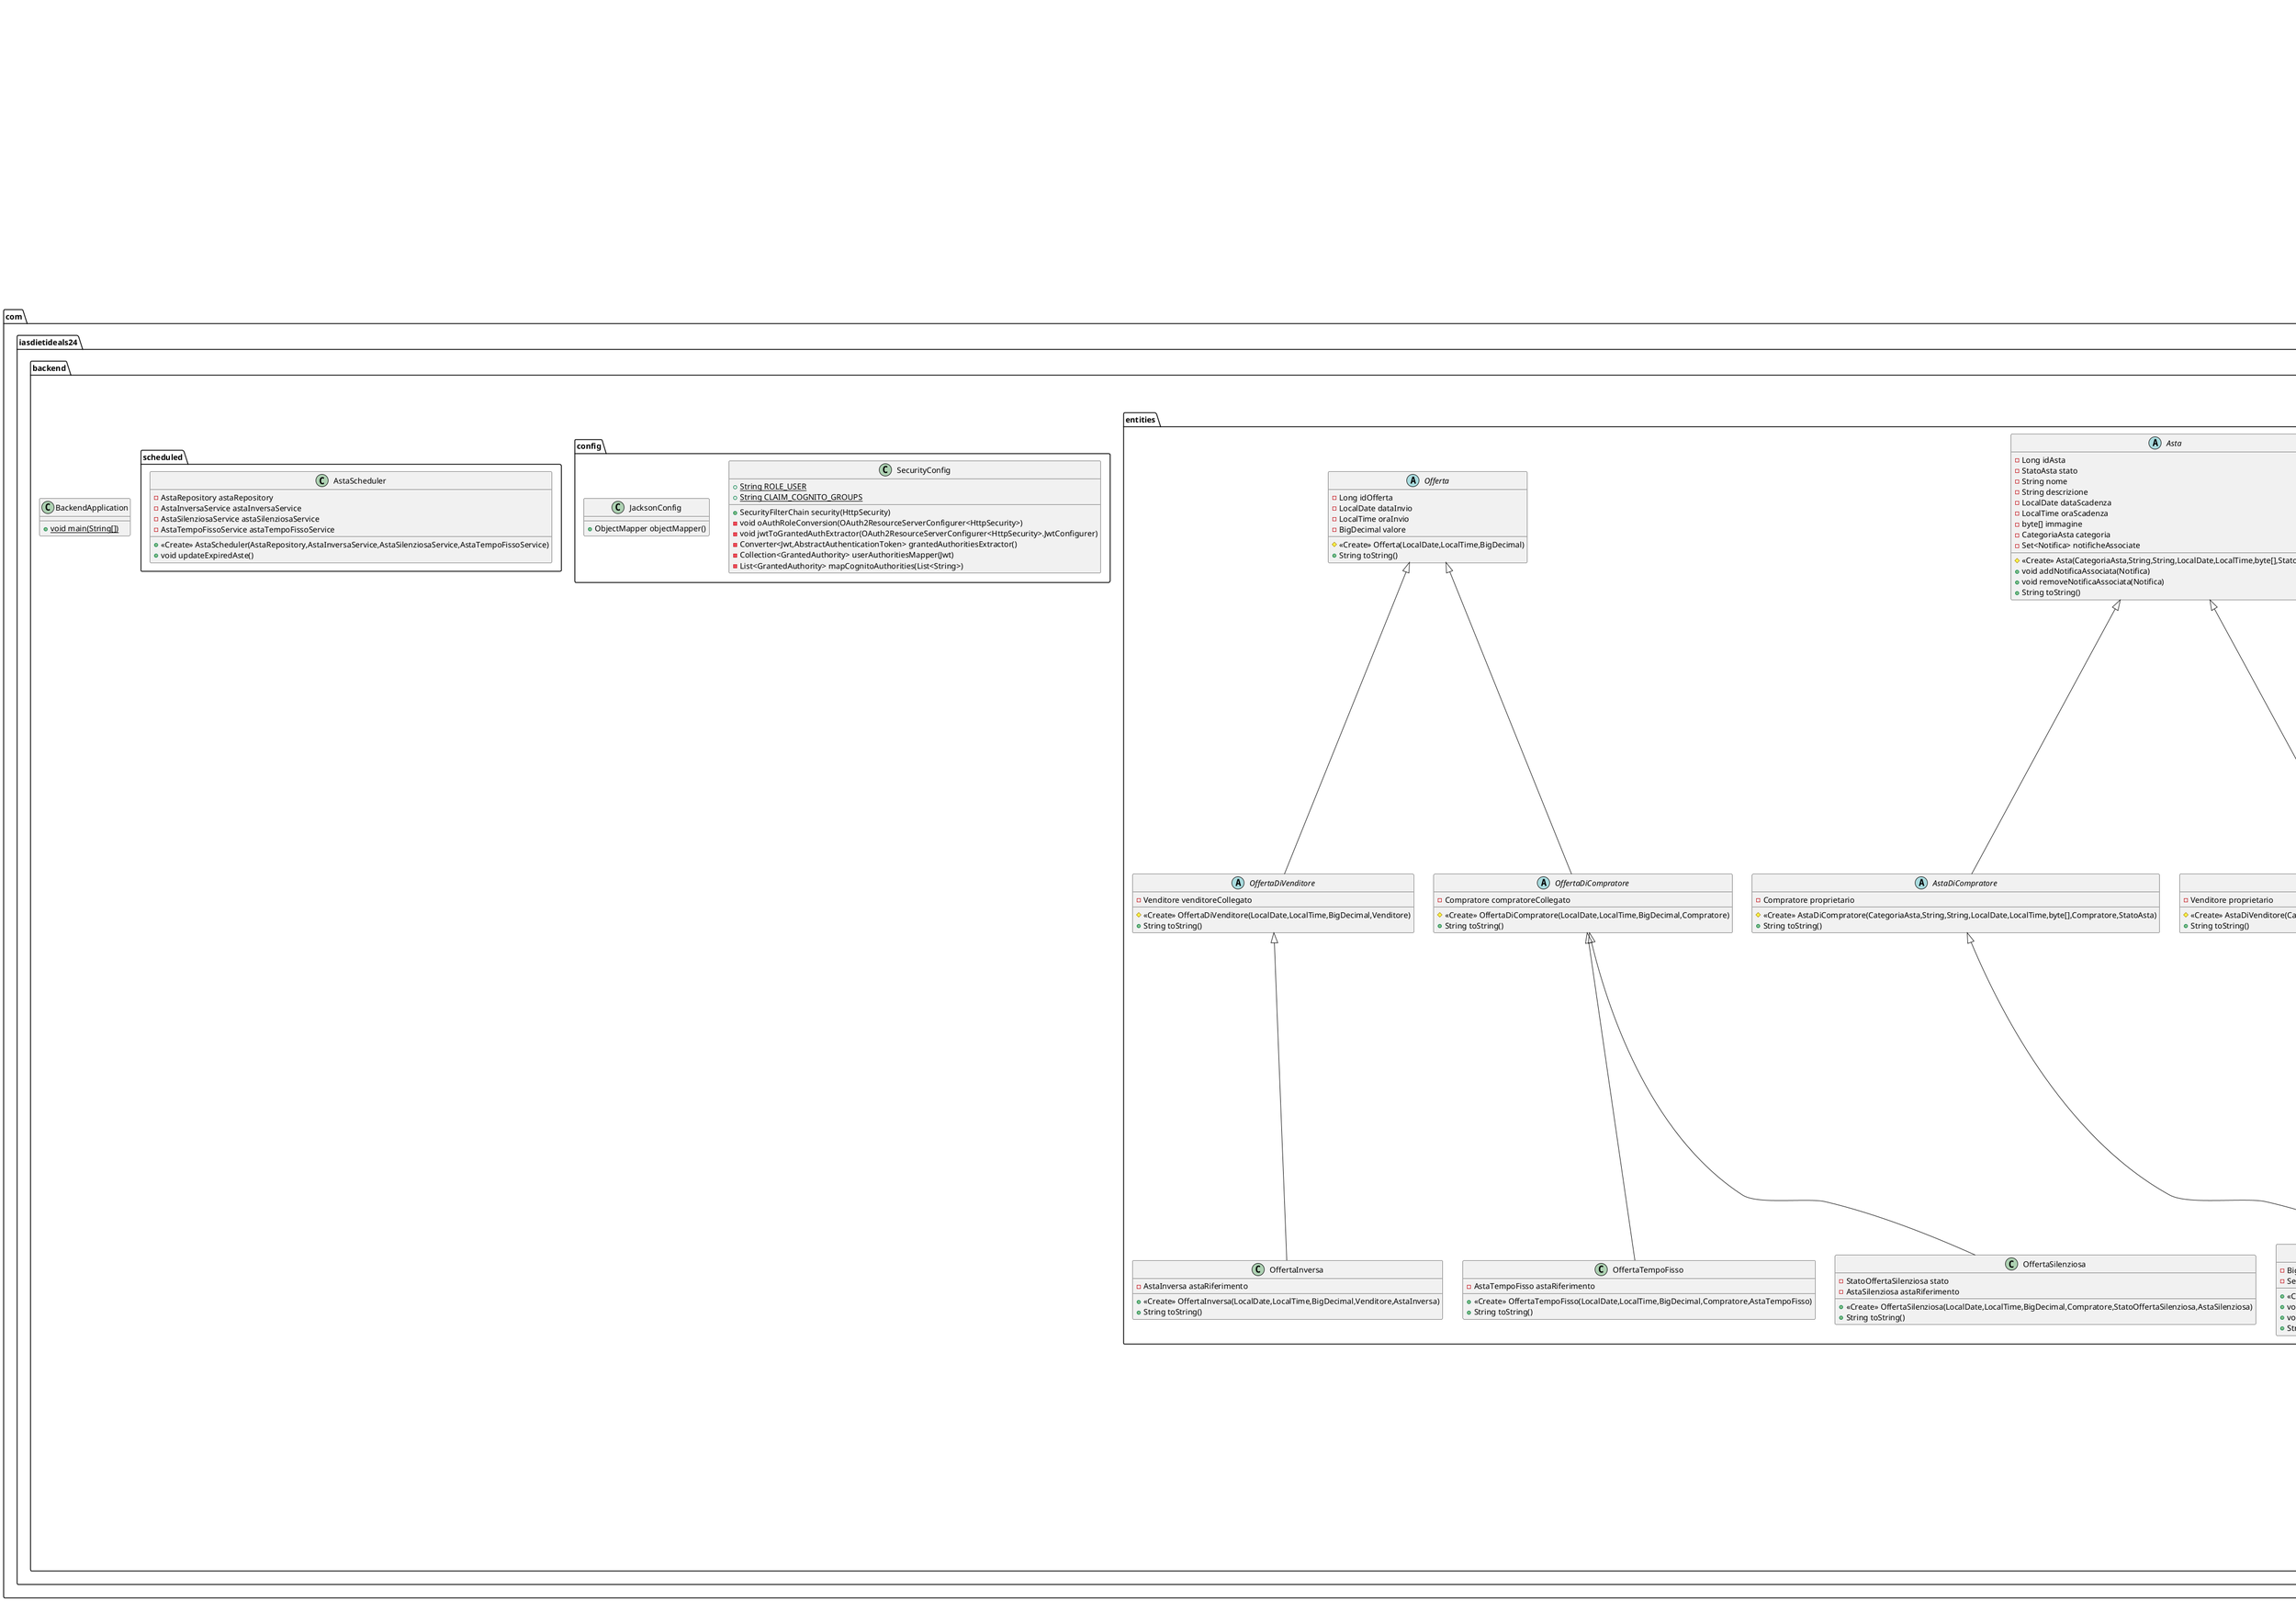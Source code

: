 @startuml
class com.iasdietideals24.backend.controllers.AuthController {
+ {static} String IMPOSSIBILE_INVIARE_COGNITO_REQUEST
+ {static} String LOG_REDIRECT_URI_RICEVUTO
+ {static} String LOG_LETTURA_COGNITO_RESPONSE_FALLITA
- {static} String DEFAULT_REDIRECT_URI
- {static} ObjectMapper JSON_MAPPER
- String clientId
- String clientSecret
- String cognitoUri
+ ResponseEntity<UrlDto> auth(String)
+ ResponseEntity<NewTokenDto> callback(String,String)
+ ResponseEntity<RefreshTokenDto> refresh(String)
+ ResponseEntity<UrlDto> logout(String,String,String)
- HttpRequest buildCognitoRequest(String)
- HttpResponse<String> sendCognitoRequest(HttpRequest)
}


interface com.iasdietideals24.backend.mapstruct.mappers.OffertaTempoFissoMapper {
~ OffertaTempoFissoDto toDto(OffertaTempoFisso)
~ OffertaTempoFisso toEntity(OffertaTempoFissoDto)
}

class com.iasdietideals24.backend.mapstruct.dto.AstaDiCompratoreDto {
- AccountShallowDto proprietarioShallow
}

interface com.iasdietideals24.backend.mapstruct.mappers.CategoriaAstaMapper {
~ CategoriaAstaDto toDto(CategoriaAsta)
~ CategoriaAsta toEntity(CategoriaAstaDto)
~ CategoriaAstaShallowDto toShallowDto(CategoriaAsta)
~ CategoriaAsta toEntity(CategoriaAstaShallowDto)
~ Set<CategoriaAstaShallowDto> toShallowDto(Set<CategoriaAsta>)
~ Set<CategoriaAsta> toEntity(Set<CategoriaAstaShallowDto>)
}

class com.iasdietideals24.backend.exceptions.InvalidTypeException {
+ <<Create>> InvalidTypeException()
+ <<Create>> InvalidTypeException(String)
}

interface com.iasdietideals24.backend.services.AstaSilenziosaService {
~ AstaSilenziosaDto create(AstaSilenziosaDto)
~ Page<AstaSilenziosaDto> findAll(Pageable)
~ Page<AstaSilenziosaDto> findByProprietarioIdAccountIs(Long,Pageable)
~ Page<AstaSilenziosaDto> findByNomeLikeAndCategoriaNomeLike(String,String,Pageable)
~ Page<AstaSilenziosaDto> findByOfferenteIdAccountIs(Long,Pageable)
~ Optional<AstaSilenziosaDto> findOne(Long)
~ boolean isExists(Long)
~ AstaSilenziosaDto fullUpdate(Long,AstaSilenziosaDto)
~ AstaSilenziosaDto partialUpdate(Long,AstaSilenziosaDto)
~ void delete(Long)
~ void checkFieldsValid(AstaSilenziosaDto)
~ void convertRelations(AstaSilenziosaDto,AstaSilenziosa)
~ void updatePresentFields(AstaSilenziosaDto,AstaSilenziosa)
~ void closeAstaSilenziosa(AstaSilenziosa)
}

class com.iasdietideals24.backend.controllers.OffertaSilenziosaController {
+ {static} String LOG_OFFERTA_NON_TROVATA
- OffertaSilenziosaService offertaSilenziosaService
+ <<Create>> OffertaSilenziosaController(OffertaSilenziosaService)
+ ResponseEntity<OffertaSilenziosaDto> createOffertaSilenziosa(OffertaSilenziosaDto)
+ ResponseEntity<Page<OffertaSilenziosaDto>> listOfferteSilenziose(Pageable)
+ ResponseEntity<Page<OffertaSilenziosaDto>> listOfferteSilenzioseByAstaRiferimentoIdAsta(Long,Pageable)
+ ResponseEntity<OffertaSilenziosaDto> getOffertaSilenziosa(Long)
+ ResponseEntity<OffertaSilenziosaDto> findOffertaSilenziosaMaxByValoreAndAstaRiferimentoIdAstaIs(Long)
+ ResponseEntity<OffertaSilenziosaDto> findOffertaSilenziosaMaxByValoreAndAstaRiferimentoIdAstaIsAndCompratoreCollegatoIdAccountIs(Long,Long)
+ ResponseEntity<OffertaSilenziosaDto> fullUpdateOffertaSilenziosa(Long,OffertaSilenziosaDto)
+ ResponseEntity<OffertaSilenziosaDto> partialUpdateOffertaSilenziosa(Long,OffertaSilenziosaDto)
+ ResponseEntity<OffertaSilenziosaDto> deleteOffertaSilenziosa(Long)
}


class com.iasdietideals24.backend.controllers.OffertaInversaController {
+ {static} String LOG_OFFERTA_NON_TROVATA
- OffertaInversaService offertaInversaService
+ <<Create>> OffertaInversaController(OffertaInversaService)
+ ResponseEntity<OffertaInversaDto> createOffertaInversa(OffertaInversaDto)
+ ResponseEntity<Page<OffertaInversaDto>> listOfferteInverse(Pageable)
+ ResponseEntity<Page<OffertaInversaDto>> listOfferteInverseByAstaRiferimentoIdAsta(Long,Pageable)
+ ResponseEntity<OffertaInversaDto> getOffertaInversa(Long)
+ ResponseEntity<OffertaInversaDto> findOffertaInversaMinByValoreAndAstaRiferimentoIdAstaIs(Long)
+ ResponseEntity<OffertaInversaDto> findOffertaInversaMinByValoreAndAstaRiferimentoIdAstaIsAndVenditoreCollegatoIdAccountIs(Long,Long)
+ ResponseEntity<OffertaInversaDto> fullUpdateOffertaInversa(Long,OffertaInversaDto)
+ ResponseEntity<OffertaInversaDto> partialUpdateOffertaInversa(Long,OffertaInversaDto)
+ ResponseEntity<OffertaInversaDto> deleteOffertaInversa(Long)
}


interface com.iasdietideals24.backend.repositories.CompratoreRepository {
~ Page<Compratore> findByEmailIs(String,Pageable)
}

class com.iasdietideals24.backend.entities.CategoriaAsta {
- String nome
- Set<Asta> asteAssegnate
+ <<Create>> CategoriaAsta(String)
+ void addAstaAssegnata(Asta)
+ void removeAstaAssegnata(Asta)
+ String toString()
}


class com.iasdietideals24.backend.mapstruct.dto.AccountDto {
- Long idAccount
- String email
- String password
- TokensAccountDto tokens
- ProfiloShallowDto profiloShallow
- Set<NotificaShallowDto> notificheInviateShallow
- Set<NotificaShallowDto> notificheRicevuteShallow
}

abstract class com.iasdietideals24.backend.entities.OffertaDiVenditore {
- Venditore venditoreCollegato
# <<Create>> OffertaDiVenditore(LocalDate,LocalTime,BigDecimal,Venditore)
+ String toString()
}


interface com.iasdietideals24.backend.mapstruct.mappers.ProfiloMapper {
~ ProfiloDto toDto(Profilo)
~ Profilo toEntity(ProfiloDto)
~ ProfiloShallowDto toShallowDto(Profilo)
~ Profilo toEntity(ProfiloShallowDto)
}

class com.iasdietideals24.backend.services.implementations.CompratoreServiceImpl {
+ {static} String LOG_RECUPERO_ACCOUNT
+ {static} String LOG_FOUND_ACCOUNT
+ {static} String LOG_ACCOUNT_RECUPERATO
- AccountService accountService
- CompratoreMapper compratoreMapper
- CompratoreRepository compratoreRepository
- RelationsConverter relationsConverter
+ <<Create>> CompratoreServiceImpl(AccountService,CompratoreMapper,CompratoreRepository,RelationsConverter)
+ CompratoreDto create(CompratoreDto)
+ Page<CompratoreDto> findAll(Pageable)
+ Optional<CompratoreDto> findOne(Long)
+ Page<CompratoreDto> findByEmailIs(String,Pageable)
+ boolean isExists(Long)
+ CompratoreDto fullUpdate(Long,CompratoreDto)
+ CompratoreDto partialUpdate(Long,CompratoreDto)
+ void delete(Long)
+ void checkFieldsValid(CompratoreDto)
+ void convertRelations(CompratoreDto,Compratore)
- void convertAstePosseduteShallow(Set<AstaShallowDto>,Compratore)
- void convertOfferteCollegateShallow(Set<OffertaShallowDto>,Compratore)
+ void updatePresentFields(CompratoreDto,Compratore)
}


interface com.iasdietideals24.backend.mapstruct.mappers.StatoOffertaSilenziosaMapper {
~ String toStringEnum(StatoOffertaSilenziosa)
~ StatoOffertaSilenziosa toEntity(String)
}

interface com.iasdietideals24.backend.services.OffertaTempoFissoService {
~ OffertaTempoFissoDto create(OffertaTempoFissoDto)
~ Page<OffertaTempoFissoDto> findAll(Pageable)
~ Page<OffertaTempoFissoDto> findByAstaRiferimentoIdAsta(Long,Pageable)
~ Optional<OffertaTempoFissoDto> findOne(Long)
~ Optional<OffertaTempoFissoDto> findMaxByValoreAndAstaRiferimentoIdAstaIs(Long)
~ Optional<OffertaTempoFissoDto> findMaxByValoreAndAstaRiferimentoIdAstaIsAndCompratoreCollegatoIdAccountIs(Long,Long)
~ boolean isExists(Long)
~ OffertaTempoFissoDto fullUpdate(Long,OffertaTempoFissoDto)
~ OffertaTempoFissoDto partialUpdate(Long,OffertaTempoFissoDto)
~ void delete(Long)
~ void checkFieldsValid(OffertaTempoFissoDto)
~ void convertRelations(OffertaTempoFissoDto,OffertaTempoFisso)
~ void updatePresentFields(OffertaTempoFissoDto,OffertaTempoFisso)
}

class com.iasdietideals24.backend.controllers.GlobalExceptionHandlerController {
# ResponseEntity<Object> handleInvalidParameterException(InvalidParameterException,HttpServletRequest)
- ErrorDto toDto(Exception)
}

class com.iasdietideals24.backend.entities.OffertaTempoFisso {
- AstaTempoFisso astaRiferimento
+ <<Create>> OffertaTempoFisso(LocalDate,LocalTime,BigDecimal,Compratore,AstaTempoFisso)
+ String toString()
}


class com.iasdietideals24.backend.services.implementations.AstaDiVenditoreServiceImpl {
- AstaService astaService
- RelationsConverter relationsConverter
# <<Create>> AstaDiVenditoreServiceImpl(AstaService,RelationsConverter)
+ void checkFieldsValid(AstaDiVenditoreDto)
- void checkProprietarioValid(AccountShallowDto)
+ void convertRelations(AstaDiVenditoreDto,AstaDiVenditore)
- void convertProprietarioShallow(AccountShallowDto,AstaDiVenditore)
+ void updatePresentFields(AstaDiVenditoreDto,AstaDiVenditore)
}


class com.iasdietideals24.backend.config.SecurityConfig {
+ {static} String ROLE_USER
+ {static} String CLAIM_COGNITO_GROUPS
+ SecurityFilterChain security(HttpSecurity)
- void oAuthRoleConversion(OAuth2ResourceServerConfigurer<HttpSecurity>)
- void jwtToGrantedAuthExtractor(OAuth2ResourceServerConfigurer<HttpSecurity>.JwtConfigurer)
- Converter<Jwt,AbstractAuthenticationToken> grantedAuthoritiesExtractor()
- Collection<GrantedAuthority> userAuthoritiesMapper(Jwt)
- List<GrantedAuthority> mapCognitoAuthorities(List<String>)
}


interface com.iasdietideals24.backend.mapstruct.mappers.OffertaSilenziosaMapper {
~ OffertaSilenziosaDto toDto(OffertaSilenziosa)
~ OffertaSilenziosa toEntity(OffertaSilenziosaDto)
}

interface com.iasdietideals24.backend.mapstruct.mappers.AnagraficaProfiloMapper {
~ AnagraficaProfiloDto toDto(AnagraficaProfilo)
~ AnagraficaProfilo toEntity(AnagraficaProfiloDto)
}

interface com.iasdietideals24.backend.services.AstaInversaService {
~ AstaInversaDto create(AstaInversaDto)
~ Page<AstaInversaDto> findAll(Pageable)
~ Page<AstaInversaDto> findByProprietarioIdAccountIs(Long,Pageable)
~ Page<AstaInversaDto> findByNomeLikeAndCategoriaNomeLike(String,String,Pageable)
~ Page<AstaInversaDto> findByOfferenteIdAccountIs(Long,Pageable)
~ Optional<AstaInversaDto> findOne(Long)
~ boolean isExists(Long)
~ AstaInversaDto fullUpdate(Long,AstaInversaDto)
~ AstaInversaDto partialUpdate(Long,AstaInversaDto)
~ void delete(Long)
~ void checkFieldsValid(AstaInversaDto)
~ void convertRelations(AstaInversaDto,AstaInversa)
~ void updatePresentFields(AstaInversaDto,AstaInversa)
~ void closeAstaInversa(AstaInversa)
}

interface com.iasdietideals24.backend.services.AstaService {
~ void checkFieldsValid(AstaDto)
~ void convertRelations(AstaDto,Asta)
~ void updatePresentFields(AstaDto,Asta)
}

class com.iasdietideals24.backend.mapstruct.dto.AstaDiVenditoreDto {
- AccountShallowDto proprietarioShallow
}

class com.iasdietideals24.backend.exceptions.AuthRuntimeException {
+ <<Create>> AuthRuntimeException()
+ <<Create>> AuthRuntimeException(String)
}

class com.iasdietideals24.backend.entities.Venditore {
- Set<AstaDiVenditore> astePossedute
- Set<OffertaDiVenditore> offerteCollegate
+ <<Create>> Venditore(String,String,TokensAccount,Profilo)
+ void addAstaPosseduta(AstaDiVenditore)
+ void removeAstaPosseduta(AstaDiVenditore)
+ void addOffertaCollegata(OffertaDiVenditore)
+ void removeOffertaCollegata(OffertaDiVenditore)
+ String toString()
}


class com.iasdietideals24.backend.controllers.OffertaTempoFissoController {
+ {static} String LOG_OFFERTA_NON_TROVATA
- OffertaTempoFissoService offertaTempoFissoService
+ <<Create>> OffertaTempoFissoController(OffertaTempoFissoService)
+ ResponseEntity<OffertaTempoFissoDto> createOffertaTempoFisso(OffertaTempoFissoDto)
+ ResponseEntity<Page<OffertaTempoFissoDto>> listOfferteTempoFisso(Pageable)
+ ResponseEntity<Page<OffertaTempoFissoDto>> listOfferteTempoFissoByAstaRiferimentoIdAsta(Long,Pageable)
+ ResponseEntity<OffertaTempoFissoDto> getOffertaTempoFisso(Long)
+ ResponseEntity<OffertaTempoFissoDto> findOffertaTempoFissoMaxByValoreAndAstaRiferimentoIdAstaIs(Long)
+ ResponseEntity<OffertaTempoFissoDto> findOffertaTempoFissoMaxByValoreAndAstaRiferimentoIdAstaIsAndCompratoreCollegatoIdAccountIs(Long,Long)
+ ResponseEntity<OffertaTempoFissoDto> fullUpdateOffertaTempoFisso(Long,OffertaTempoFissoDto)
+ ResponseEntity<OffertaTempoFissoDto> partialUpdateOffertaTempoFisso(Long,OffertaTempoFissoDto)
+ ResponseEntity<OffertaTempoFissoDto> deleteOffertaTempoFisso(Long)
}


abstract class com.iasdietideals24.backend.mapstruct.mappers.AccountMapper {
+ AccountShallowDto toShallowDto(Account)
+ Account toEntity(AccountShallowDto)
+ {abstract}Compratore toCompratore(AccountShallowDto)
+ {abstract}Venditore toVenditore(AccountShallowDto)
+ {abstract}Set<AccountShallowDto> toShallowDto(Set<Account>)
+ {abstract}Set<Account> toEntity(Set<AccountShallowDto>)
}

class com.iasdietideals24.backend.controllers.CompratoreController {
+ {static} String LOG_ACCOUNT_NON_TROVATO
- CompratoreService compratoreService
+ <<Create>> CompratoreController(CompratoreService)
+ ResponseEntity<CompratoreDto> createCompratore(CompratoreDto)
+ ResponseEntity<Page<CompratoreDto>> listCompratori(Pageable)
+ ResponseEntity<Page<CompratoreDto>> listCompratoriByEmailIs(String,Pageable)
+ ResponseEntity<CompratoreDto> getCompratore(Long)
+ ResponseEntity<CompratoreDto> fullUpdateCompratore(Long,CompratoreDto)
+ ResponseEntity<CompratoreDto> partialUpdateCompratore(Long,CompratoreDto)
+ ResponseEntity<CompratoreDto> deleteCompratore(Long)
}


class com.iasdietideals24.backend.mapstruct.dto.OffertaSilenziosaDto {
- String stato
- AstaShallowDto astaRiferimentoShallow
}

class com.iasdietideals24.backend.mapstruct.dto.VenditoreDto {
- Set<AstaShallowDto> astePosseduteShallow
- Set<OffertaShallowDto> offerteCollegateShallow
}

interface com.iasdietideals24.backend.services.NotificaService {
~ NotificaDto create(NotificaDto)
~ Page<NotificaDto> findAll(Pageable)
~ Page<NotificaDto> findByDestinatariIdAccount(Long,Pageable)
~ Optional<NotificaDto> findOne(Long)
~ boolean isExists(Long)
~ NotificaDto fullUpdate(Long,NotificaDto)
~ NotificaDto partialUpdate(Long,NotificaDto)
~ void delete(Long)
~ void checkFieldsValid(NotificaDto)
~ void convertRelations(NotificaDto,Notifica)
~ void updatePresentFields(NotificaDto,Notifica)
}

class com.iasdietideals24.backend.mapstruct.dto.auth.CognitoTokenResponseDto {
- String id_token
- String refresh_token
- Long expires_in
+ <<Create>> CognitoTokenResponseDto(String,String,Long)
+ Long expires_in()
+ String id_token()
+ String refresh_token()
}


class com.iasdietideals24.backend.mapstruct.dto.AstaSilenziosaDto {
- Set<OffertaShallowDto> offerteRicevuteShallow
}

class com.iasdietideals24.backend.mapstruct.mappers.impl.PutProfiloMapperImpl {
- AnagraficaProfiloMapper anagraficaProfiloMapper
- TokensAccountMapper tokensAccountMapper
- LinksProfiloMapper linksProfiloMapper
+ <<Create>> PutProfiloMapperImpl(AnagraficaProfiloMapper,TokensAccountMapper,LinksProfiloMapper)
+ Profilo toEntity(PutProfiloDto)
}


abstract class com.iasdietideals24.backend.entities.AstaDiCompratore {
- Compratore proprietario
# <<Create>> AstaDiCompratore(CategoriaAsta,String,String,LocalDate,LocalTime,byte[],Compratore,StatoAsta)
+ String toString()
}


interface com.iasdietideals24.backend.services.OffertaDiCompratoreService {
~ void checkFieldsValid(OffertaDiCompratoreDto)
~ void convertRelations(OffertaDiCompratoreDto,OffertaDiCompratore)
~ void updatePresentFields(OffertaDiCompratoreDto,OffertaDiCompratore)
}

class com.iasdietideals24.backend.exceptions.InvalidParameterException {
+ <<Create>> InvalidParameterException()
+ <<Create>> InvalidParameterException(String)
}

interface com.iasdietideals24.backend.repositories.VenditoreRepository {
~ Page<Venditore> findByEmailIs(String,Pageable)
}

class com.iasdietideals24.backend.mapstruct.dto.CategoriaAstaDto {
- String nome
- Set<AstaShallowDto> asteAssegnateShallow
}

interface com.iasdietideals24.backend.repositories.OffertaDiVenditoreRepository {
}
class com.iasdietideals24.backend.services.implementations.AstaDiCompratoreServiceImpl {
- AstaService astaService
- RelationsConverter relationsConverter
# <<Create>> AstaDiCompratoreServiceImpl(AstaService,RelationsConverter)
+ void checkFieldsValid(AstaDiCompratoreDto)
- void checkProprietarioValid(AccountShallowDto)
+ void convertRelations(AstaDiCompratoreDto,AstaDiCompratore)
- void convertProprietarioShallow(AccountShallowDto,AstaDiCompratore)
+ void updatePresentFields(AstaDiCompratoreDto,AstaDiCompratore)
}


class com.iasdietideals24.backend.entities.Notifica {
- Long idNotifica
- LocalDate dataInvio
- LocalTime oraInvio
- String messaggio
- Account mittente
- Set<Account> destinatari
- Asta astaAssociata
+ <<Create>> Notifica(LocalDate,LocalTime,String,Account,Account,Asta)
+ void addDestinatario(Account)
+ void removeDestinatario(Account)
+ String toString()
}


class com.iasdietideals24.backend.mapstruct.dto.shallows.AstaShallowDto {
- Long idAsta
- String tipoAstaPerAccount
- String tipoAstaSpecifica
}

abstract class com.iasdietideals24.backend.entities.Account {
- Long idAccount
- String email
- String password
- TokensAccount tokens
- Profilo profilo
- Set<Notifica> notificheInviate
- Set<Notifica> notificheRicevute
# <<Create>> Account(String,String,TokensAccount,Profilo)
+ void addNotificaInviata(Notifica)
+ void removeNotificaInviata(Notifica)
+ void addNotificaRicevuta(Notifica)
+ void removeNotificaRicevuta(Notifica)
+ String toString()
}


class com.iasdietideals24.backend.exceptions.UpdateRuntimeException {
+ <<Create>> UpdateRuntimeException()
+ <<Create>> UpdateRuntimeException(String)
}

interface com.iasdietideals24.backend.repositories.CategoriaAstaRepository {
}
class com.iasdietideals24.backend.controllers.AstaSilenziosaController {
+ {static} String LOG_ASTA_NON_TROVATA
+ {static} String LOG_RECUPERO_ASTE_IN_CORSO
+ {static} String LOG_ASTE_RECUPERATE
- AstaSilenziosaService astaSilenziosaService
+ <<Create>> AstaSilenziosaController(AstaSilenziosaService)
+ ResponseEntity<AstaSilenziosaDto> createAstaSilenziosa(AstaSilenziosaDto)
+ ResponseEntity<Page<AstaSilenziosaDto>> listAsteSilenziose(Pageable)
+ ResponseEntity<Page<AstaSilenziosaDto>> listAsteSilenzioseByProprietarioIdAccountIs(Long,Pageable)
+ ResponseEntity<Page<AstaSilenziosaDto>> listAsteSilenzioseByNomeLikeAndCategoriaNomeLike(String,String,Pageable)
+ ResponseEntity<Page<AstaSilenziosaDto>> listAsteSilenzioseByOfferenteIdAccountIs(Long,Pageable)
+ ResponseEntity<AstaSilenziosaDto> getAstaSilenziosa(Long)
+ ResponseEntity<AstaSilenziosaDto> fullUpdateAstaSilenziosa(Long,AstaSilenziosaDto)
+ ResponseEntity<AstaSilenziosaDto> partialUpdateAstaSilenziosa(Long,AstaSilenziosaDto)
+ ResponseEntity<AstaSilenziosaDto> deleteAstaSilenziosa(Long)
}


interface com.iasdietideals24.backend.mapstruct.mappers.OffertaInversaMapper {
~ OffertaInversaDto toDto(OffertaInversa)
~ OffertaInversa toEntity(OffertaInversaDto)
}

interface com.iasdietideals24.backend.repositories.OffertaInversaRepository {
~ Page<OffertaInversa> findByAstaRiferimento_IdAsta(Long,Pageable)
~ Optional<OffertaInversa> findMinByValoreAndAstaRiferimento_IdAstaIs(Long)
~ Optional<OffertaInversa> findMinByValoreAndAstaRiferimento_IdAstaIsAndVenditoreCollegato_IdAccountIs(Long,Long)
}

class com.iasdietideals24.backend.mapstruct.dto.AstaInversaDto {
- BigDecimal sogliaIniziale
- Set<OffertaShallowDto> offerteRicevuteShallow
}

class com.iasdietideals24.backend.services.implementations.OffertaSilenziosaServiceImpl {
+ {static} String LOG_RECUPERO_OFFERTA
+ {static} String LOG_FOUND_OFFERTA
+ {static} String LOG_OFFERTA_RECUPERATA
- OffertaDiCompratoreService offertaDiCompratoreService
- StatoOffertaSilenziosaMapper statoOffertaSilenziosaMapper
- OffertaSilenziosaMapper offertaSilenziosaMapper
- OffertaSilenziosaRepository offertaSilenziosaRepository
- RelationsConverter relationsConverter
- BuildNotice buildNotice
- AstaScheduler astaScheduler
+ <<Create>> OffertaSilenziosaServiceImpl(OffertaDiCompratoreService,StatoOffertaSilenziosaMapper,OffertaSilenziosaMapper,OffertaSilenziosaRepository,RelationsConverter,BuildNotice,AstaScheduler)
+ OffertaSilenziosaDto create(OffertaSilenziosaDto)
+ Page<OffertaSilenziosaDto> findAll(Pageable)
+ Page<OffertaSilenziosaDto> findByAstaRiferimentoIdAsta(Long,Pageable)
+ Optional<OffertaSilenziosaDto> findOne(Long)
+ Optional<OffertaSilenziosaDto> findMaxByValoreAndAstaRiferimentoIdAstaIs(Long)
+ Optional<OffertaSilenziosaDto> findMaxByValoreAndAstaRiferimentoIdAstaIsAndCompratoreCollegatoIdAccountIs(Long,Long)
+ boolean isExists(Long)
+ OffertaSilenziosaDto fullUpdate(Long,OffertaSilenziosaDto)
+ OffertaSilenziosaDto partialUpdate(Long,OffertaSilenziosaDto)
+ void delete(Long)
+ void checkFieldsValid(OffertaSilenziosaDto)
- void checkStatoValid(String)
- void checkAstaRiferimentoValid(AstaShallowDto)
+ void convertRelations(OffertaSilenziosaDto,OffertaSilenziosa)
- void convertAstaRiferimentoShallow(AstaShallowDto,OffertaSilenziosa)
+ void updatePresentFields(OffertaSilenziosaDto,OffertaSilenziosa)
- void ifPresentUpdateStato(String,OffertaSilenziosa)
- void checkAstaActive(OffertaSilenziosa)
- void checkProprietarioAstaNotMe(OffertaSilenziosa)
- void doTasksForStatoOfferta(OffertaSilenziosa)
- void acceptedOffertaTasks(OffertaSilenziosa)
- void rejectedOffertaTasks(OffertaSilenziosa)
}


interface com.iasdietideals24.backend.services.VenditoreService {
~ VenditoreDto create(VenditoreDto)
~ Page<VenditoreDto> findAll(Pageable)
~ Optional<VenditoreDto> findOne(Long)
~ Page<VenditoreDto> findByEmailIs(String,Pageable)
~ boolean isExists(Long)
~ VenditoreDto fullUpdate(Long,VenditoreDto)
~ VenditoreDto partialUpdate(Long,VenditoreDto)
~ void delete(Long)
~ void checkFieldsValid(VenditoreDto)
~ void convertRelations(VenditoreDto,Venditore)
~ void updatePresentFields(VenditoreDto,Venditore)
}

class com.iasdietideals24.backend.mapstruct.dto.exceptional.PutProfiloDto {
- String nomeUtente
- byte[] profilePicture
- AnagraficaProfiloDto anagrafica
- LinksProfiloDto links
- String email
- String password
- TokensAccountDto tokens
- String tipoAccount
}

class com.iasdietideals24.backend.mapstruct.dto.shallows.AccountShallowDto {
- Long idAccount
- String tipoAccount
}

class com.iasdietideals24.backend.scheduled.AstaScheduler {
- AstaRepository astaRepository
- AstaInversaService astaInversaService
- AstaSilenziosaService astaSilenziosaService
- AstaTempoFissoService astaTempoFissoService
+ <<Create>> AstaScheduler(AstaRepository,AstaInversaService,AstaSilenziosaService,AstaTempoFissoService)
+ void updateExpiredAste()
}


class com.iasdietideals24.backend.services.implementations.OffertaServiceImpl {
+ void checkFieldsValid(OffertaDto)
- void checkDataInvioValid(LocalDate)
- void checkOraInvioValid(LocalDate,LocalTime)
- void checkValoreValid(BigDecimal)
+ void convertRelations(OffertaDto,Offerta)
+ void updatePresentFields(OffertaDto,Offerta)
- void ifPresentUpdateDataInvio(LocalDate,Offerta)
- void ifPresentUpdateOraInvio(LocalTime,Offerta)
- void ifPresentUpdateValore(BigDecimal,Offerta)
}

class com.iasdietideals24.backend.services.helper.implementations.BuildNoticeImpl {
+ {static} String LOG_COSTRUZIONE_NOTIFICA
+ {static} String NUOVA_OFFERTA
+ {static} String OFFERTA_SILENZIOSA_RIFIUTATA
+ {static} String OFFERTA_SILENZIOSA_ACCETTATA
+ {static} String ASTA_SCADUTA
+ {static} String ASTA_PERSA
+ {static} String ASTA_VINTA
- NotificaRepository notificaRepository
+ <<Create>> BuildNoticeImpl(NotificaRepository)
+ void notifyNuovaOfferta(OffertaInversa)
+ void notifyNuovaOfferta(OffertaSilenziosa)
+ void notifyNuovaOfferta(OffertaTempoFisso)
+ void notifyOffertaSilenziosaRifiutata(OffertaSilenziosa)
+ void notifyOffertaSilenziosaRifiutata(Set<OffertaSilenziosa>)
+ void notifyOffertaSilenziosaAccettata(OffertaSilenziosa)
+ void notifyAstaInversaScaduta(AstaInversa)
+ void notifyAstaSilenziosaScaduta(AstaSilenziosa)
+ void notifyAstaTempoFissoScaduta(AstaTempoFisso)
+ void notifyOffertaInversaVincitrice(OffertaInversa)
+ void notifyOffertaInversaPerdente(Set<OffertaInversa>)
+ void notifyOffertaTempoFissoVincitrice(OffertaTempoFisso)
+ void notifyOffertaTempoFissoPerdente(Set<OffertaTempoFisso>)
- void sendNotifica(Notifica)
}


interface com.iasdietideals24.backend.repositories.OffertaSilenziosaRepository {
~ Page<OffertaSilenziosa> findByAstaRiferimento_IdAsta(Long,Pageable)
~ Optional<OffertaSilenziosa> findMaxByValoreAndAstaRiferimento_IdAstaIs(Long)
~ Optional<OffertaSilenziosa> findMaxByValoreAndAstaRiferimento_IdAstaIsAndCompratoreCollegato_IdAccountIs(Long,Long)
}

abstract class com.iasdietideals24.backend.entities.OffertaDiCompratore {
- Compratore compratoreCollegato
# <<Create>> OffertaDiCompratore(LocalDate,LocalTime,BigDecimal,Compratore)
+ String toString()
}


class com.iasdietideals24.backend.mapstruct.dto.utilities.LinksProfiloDto {
- String linkPersonale
- String linkInstagram
- String linkFacebook
- String linkGitHub
- String linkX
}

class com.iasdietideals24.backend.config.JacksonConfig {
+ ObjectMapper objectMapper()
}

interface com.iasdietideals24.backend.repositories.AstaSilenziosaRepository {
~ Page<AstaSilenziosa> findByProprietario_IdAccountIs(Long,Pageable)
~ Page<AstaSilenziosa> findByNomeLikeAndCategoria_NomeLike(String,String,Pageable)
~ Page<AstaSilenziosa> findByOfferente_IdAccountIs(Long,Pageable)
}

interface com.iasdietideals24.backend.services.helper.BuildNotice {
~ void notifyNuovaOfferta(OffertaInversa)
~ void notifyNuovaOfferta(OffertaSilenziosa)
~ void notifyNuovaOfferta(OffertaTempoFisso)
~ void notifyOffertaSilenziosaRifiutata(OffertaSilenziosa)
~ void notifyOffertaSilenziosaRifiutata(Set<OffertaSilenziosa>)
~ void notifyOffertaSilenziosaAccettata(OffertaSilenziosa)
~ void notifyAstaInversaScaduta(AstaInversa)
~ void notifyAstaSilenziosaScaduta(AstaSilenziosa)
~ void notifyAstaTempoFissoScaduta(AstaTempoFisso)
~ void notifyOffertaInversaVincitrice(OffertaInversa)
~ void notifyOffertaInversaPerdente(Set<OffertaInversa>)
~ void notifyOffertaTempoFissoVincitrice(OffertaTempoFisso)
~ void notifyOffertaTempoFissoPerdente(Set<OffertaTempoFisso>)
}

class com.iasdietideals24.backend.services.implementations.CategoriaAstaServiceImpl {
+ {static} String LOG_RECUPERO_CATEGORIA_ASTA
+ {static} String LOG_FOUND_CATEGORIA_ASTA
+ {static} String LOG_CATEGORIA_ASTA_RECUPERATA
- CategoriaAstaMapper categoriaAstaMapper
- CategoriaAstaRepository categoriaAstaRepository
- RelationsConverter relationsConverter
+ <<Create>> CategoriaAstaServiceImpl(CategoriaAstaMapper,CategoriaAstaRepository,RelationsConverter)
+ CategoriaAstaDto create(String,CategoriaAstaDto)
+ Page<CategoriaAstaDto> findAll(Pageable)
+ Optional<CategoriaAstaDto> findOne(String)
+ boolean isExists(String)
+ CategoriaAstaDto fullUpdate(String,CategoriaAstaDto)
+ CategoriaAstaDto partialUpdate(String,CategoriaAstaDto)
+ void delete(String)
+ void checkFieldsValid(CategoriaAstaDto)
- void checkNomeValid(String)
+ void convertRelations(CategoriaAstaDto,CategoriaAsta)
- void convertAsteAssegnateShallow(Set<AstaShallowDto>,CategoriaAsta)
+ void updatePresentFields(CategoriaAstaDto,CategoriaAsta)
- void ifPresentUpdateNome(String,CategoriaAsta)
}


class com.iasdietideals24.backend.controllers.AstaInversaController {
+ {static} String LOG_ASTA_NON_TROVATA
+ {static} String LOG_RECUPERO_ASTE_IN_CORSO
+ {static} String LOG_ASTE_RECUPERATE
- AstaInversaService astaInversaService
+ <<Create>> AstaInversaController(AstaInversaService)
+ ResponseEntity<AstaInversaDto> createAstaInversa(AstaInversaDto)
+ ResponseEntity<Page<AstaInversaDto>> listAsteInverse(Pageable)
+ ResponseEntity<Page<AstaInversaDto>> listAsteInverseByProprietarioIdAccountIs(Long,Pageable)
+ ResponseEntity<Page<AstaInversaDto>> listAsteInverseByNomeLikeAndCategoriaNomeLike(String,String,Pageable)
+ ResponseEntity<Page<AstaInversaDto>> listAsteInverseByOfferenteIdAccountIs(Long,Pageable)
+ ResponseEntity<AstaInversaDto> getAstaInversa(Long)
+ ResponseEntity<AstaInversaDto> fullUpdateAstaInversa(Long,AstaInversaDto)
+ ResponseEntity<AstaInversaDto> partialUpdateAstaInversa(Long,AstaInversaDto)
+ ResponseEntity<AstaInversaDto> deleteAstaInversa(Long)
}


class com.iasdietideals24.backend.mapstruct.dto.shallows.NotificaShallowDto {
- Long idNotifica
}

class com.iasdietideals24.backend.BackendApplication {
+ {static} void main(String[])
}

class com.iasdietideals24.backend.controllers.VenditoreController {
+ {static} String LOG_ACCOUNT_NON_TROVATO
- VenditoreService venditoreService
+ <<Create>> VenditoreController(VenditoreService)
+ ResponseEntity<VenditoreDto> createVenditore(VenditoreDto)
+ ResponseEntity<Page<VenditoreDto>> listVenditori(Pageable)
+ ResponseEntity<Page<VenditoreDto>> listVenditoriByEmailIs(String,Pageable)
+ ResponseEntity<VenditoreDto> getVenditore(Long)
+ ResponseEntity<VenditoreDto> fullUpdateVenditore(Long,VenditoreDto)
+ ResponseEntity<VenditoreDto> partialUpdateVenditore(Long,VenditoreDto)
+ ResponseEntity<VenditoreDto> deleteVenditore(Long)
}


class com.iasdietideals24.backend.entities.Profilo {
- String nomeUtente
- byte[] profilePicture
- AnagraficaProfilo anagrafica
- LinksProfilo links
- Set<Account> accounts
+ <<Create>> Profilo(String,byte[],AnagraficaProfilo,LinksProfilo,Account)
+ <<Create>> Profilo(String,byte[],AnagraficaProfilo,LinksProfilo,String,String,TokensAccount,String)
+ void addAccount(Account)
+ void removeAccount(Account)
+ Compratore getCompratore()
+ Venditore getVenditore()
+ String toString()
}


interface com.iasdietideals24.backend.repositories.ProfiloRepository {
}
class com.iasdietideals24.backend.mapstruct.dto.shallows.ProfiloShallowDto {
- String nomeUtente
}

interface com.iasdietideals24.backend.services.CompratoreService {
~ CompratoreDto create(CompratoreDto)
~ Page<CompratoreDto> findAll(Pageable)
~ Optional<CompratoreDto> findOne(Long)
~ Page<CompratoreDto> findByEmailIs(String,Pageable)
~ boolean isExists(Long)
~ CompratoreDto fullUpdate(Long,CompratoreDto)
~ CompratoreDto partialUpdate(Long,CompratoreDto)
~ void delete(Long)
~ void checkFieldsValid(CompratoreDto)
~ void convertRelations(CompratoreDto,Compratore)
~ void updatePresentFields(CompratoreDto,Compratore)
}

class com.iasdietideals24.backend.entities.OffertaInversa {
- AstaInversa astaRiferimento
+ <<Create>> OffertaInversa(LocalDate,LocalTime,BigDecimal,Venditore,AstaInversa)
+ String toString()
}


interface com.iasdietideals24.backend.services.OffertaService {
~ void checkFieldsValid(OffertaDto)
~ void convertRelations(OffertaDto,Offerta)
~ void updatePresentFields(OffertaDto,Offerta)
}

interface com.iasdietideals24.backend.repositories.OffertaDiCompratoreRepository {
}
class com.iasdietideals24.backend.mapstruct.dto.CompratoreDto {
- Set<AstaShallowDto> astePosseduteShallow
- Set<OffertaShallowDto> offerteCollegateShallow
}

interface com.iasdietideals24.backend.repositories.AstaInversaRepository {
~ Page<AstaInversa> findByProprietario_IdAccountIs(Long,Pageable)
~ Page<AstaInversa> findByNomeLikeAndCategoria_NomeLike(String,String,Pageable)
~ Page<AstaInversa> findByOfferente_IdAccountIs(Long,Pageable)
}

interface com.iasdietideals24.backend.services.OffertaInversaService {
~ OffertaInversaDto create(OffertaInversaDto)
~ Page<OffertaInversaDto> findAll(Pageable)
~ Page<OffertaInversaDto> findByAstaRiferimentoIdAsta(Long,Pageable)
~ Optional<OffertaInversaDto> findOne(Long)
~ Optional<OffertaInversaDto> findMinByValoreAndAstaRiferimentoIdAstaIs(Long)
~ Optional<OffertaInversaDto> findMinByValoreAndAstaRiferimentoIdAstaIsAndVenditoreCollegatoIdAccountIs(Long,Long)
~ boolean isExists(Long)
~ OffertaInversaDto fullUpdate(Long,OffertaInversaDto)
~ OffertaInversaDto partialUpdate(Long,OffertaInversaDto)
~ void delete(Long)
~ void checkFieldsValid(OffertaInversaDto)
~ void convertRelations(OffertaInversaDto,OffertaInversa)
~ void updatePresentFields(OffertaInversaDto,OffertaInversa)
}

class com.iasdietideals24.backend.mapstruct.dto.OffertaTempoFissoDto {
- AstaShallowDto astaRiferimentoShallow
}

interface com.iasdietideals24.backend.repositories.AstaDiCompratoreRepository {
~ Page<AstaDiCompratore> findByProprietario_IdAccountIs(Long,Pageable)
~ Page<AstaDiCompratore> findByNomeLikeAndCategoria_NomeLike(String,String,Pageable)
}

class com.iasdietideals24.backend.mapstruct.dto.OffertaDiCompratoreDto {
- AccountShallowDto compratoreCollegatoShallow
}

interface com.iasdietideals24.backend.services.OffertaDiVenditoreService {
~ void checkFieldsValid(OffertaDiVenditoreDto)
~ void convertRelations(OffertaDiVenditoreDto,OffertaDiVenditore)
~ void updatePresentFields(OffertaDiVenditoreDto,OffertaDiVenditore)
}

class com.iasdietideals24.backend.mapstruct.dto.ProfiloDto {
- String nomeUtente
- byte[] profilePicture
- AnagraficaProfiloDto anagrafica
- LinksProfiloDto links
- Set<AccountShallowDto> accountsShallow
}

class com.iasdietideals24.backend.services.implementations.AccountServiceImpl {
- TokensAccountMapper tokensAccountMapper
- AccountRepository accountRepository
- RelationsConverter relationsConverter
# <<Create>> AccountServiceImpl(TokensAccountMapper,RelationsConverter,AccountRepository)
+ void checkFieldsValid(AccountDto)
- void checkEmailValid(String)
- void checkPasswordValid(String)
- void checkProfiloShallowValid(ProfiloShallowDto)
- void checkNomeUtenteValid(String)
+ void convertRelations(AccountDto,Account)
- void convertProfiloShallow(ProfiloShallowDto,Account)
- void convertNotificheInviateShallow(Set<NotificaShallowDto>,Account)
- void convertNotificheRicevuteShallow(Set<NotificaShallowDto>,Account)
+ void updatePresentFields(AccountDto,Account)
- void ifPresentUpdateEmail(String,Account)
- void ifPresentUpdatePassword(String,Account)
- void ifPresentUpdateTokens(TokensAccountDto,Account)
- void ifPresentUpdateIdFacebook(String,TokensAccount)
- void ifPresentUpdateIdGoogle(String,TokensAccount)
- void ifPresentUpdateIdX(String,TokensAccount)
- void ifPresentUpdateIdGitHub(String,TokensAccount)
- void verifyAccountsProfiloCohesion(Account,Profilo)
- void checkNuovoAccountTypeNotAlreadyPresent(Account,Account)
- void checkNuovoAccountCohesionWithOtherAccounts(Account,Account)
+ boolean isLastAccountOfProfilo(Account)
+ void checkEmailNotAlreadyTaken(String)
+ void checkEmailNotAlreadyTaken(Account)
}


class com.iasdietideals24.backend.entities.utilities.AnagraficaProfilo {
- String nome
- String cognome
- LocalDate dataNascita
- String areaGeografica
- String genere
- String biografia
+ <<Create>> AnagraficaProfilo(String,String,LocalDate,String,String,String)
+ String toString()
}


interface com.iasdietideals24.backend.repositories.AccountRepository {
~ Page<Account> findByEmailIs(String,Pageable)
}

class com.iasdietideals24.backend.services.implementations.ProfiloServiceImpl {
+ {static} String LOG_RECUPERO_PROFILO
+ {static} String LOG_FOUND_PROFILO
+ {static} String LOG_PROFILO_RECUPERATO
- AccountService accountService
- ProfiloMapper profiloMapper
- PutProfiloMapper putProfiloMapper
- AnagraficaProfiloMapper anagraficaProfiloMapper
- LinksProfiloMapper linksProfiloMapper
- ProfiloRepository profiloRepository
- RelationsConverter relationsConverter
+ <<Create>> ProfiloServiceImpl(ProfiloMapper,PutProfiloMapper,AnagraficaProfiloMapper,LinksProfiloMapper,ProfiloRepository,RelationsConverter,AccountService)
+ ProfiloDto create(String,PutProfiloDto)
+ Page<ProfiloDto> findAll(Pageable)
+ Optional<ProfiloDto> findOne(String)
+ boolean isExists(String)
+ ProfiloDto fullUpdate(String,PutProfiloDto)
+ ProfiloDto partialUpdate(String,ProfiloDto)
+ void delete(String)
+ void checkFieldsValid(ProfiloDto)
- void checkNomeUtenteValid(String)
- void checkProfilePictureValid(byte[])
- void checkAnagraficaValid(AnagraficaProfiloDto)
- void checkNomeValid(String)
- void checkCognomeValid(String)
- void checkDataNascitaValid(LocalDate)
- void checkAccountsValid(Set<AccountShallowDto>)
+ void checkFieldsValid(PutProfiloDto)
- void checkEmailValid(String)
- void checkPasswordValid(String)
+ void convertRelations(PutProfiloDto,Profilo)
+ void convertRelations(ProfiloDto,Profilo)
- void convertAccounts(Set<AccountShallowDto>,Profilo)
+ void updatePresentFields(ProfiloDto,Profilo)
- void ifPresentUpdateProfilePicture(byte[],Profilo)
- void ifPresentUpdateAnagrafica(AnagraficaProfiloDto,Profilo)
- void ifPresentUpdateNome(String,AnagraficaProfilo)
- void ifPresentUpdateCognome(String,AnagraficaProfilo)
- void ifPresentUpdateDataNascita(LocalDate,AnagraficaProfilo)
- void ifPresentUpdateAreaGeografica(String,AnagraficaProfilo)
- void ifPresentUpdateGenere(String,AnagraficaProfilo)
- void ifPresentUpdateBiografia(String,AnagraficaProfilo)
- void ifPresentUpdateLinks(LinksProfiloDto,Profilo)
- void ifPresentUpdateLinkPersonale(String,LinksProfilo)
- void ifPresentUpdateLinkInstagram(String,LinksProfilo)
- void ifPresentUpdateLinkFacebook(String,LinksProfilo)
- void ifPresentUpdateLinkGitHub(String,LinksProfilo)
- void ifPresentUpdateLinkX(String,LinksProfilo)
}


interface com.iasdietideals24.backend.services.AccountService {
~ void checkFieldsValid(AccountDto)
~ void convertRelations(AccountDto,Account)
~ void updatePresentFields(AccountDto,Account)
~ boolean isLastAccountOfProfilo(Account)
~ void checkEmailNotAlreadyTaken(String)
~ void checkEmailNotAlreadyTaken(Account)
}

interface com.iasdietideals24.backend.services.helper.RelationsConverter {
~ Profilo convertProfiloShallowRelation(ProfiloShallowDto)
~ Notifica convertNotificaShallowRelation(NotificaShallowDto)
~ Asta convertAstaShallowRelation(AstaShallowDto)
~ Offerta convertOffertaShallowRelation(OffertaShallowDto)
~ Account convertAccountShallowRelation(AccountShallowDto)
~ CategoriaAsta convertCategoriaAstaShallowRelation(CategoriaAstaShallowDto)
}

interface com.iasdietideals24.backend.services.OffertaSilenziosaService {
~ OffertaSilenziosaDto create(OffertaSilenziosaDto)
~ Page<OffertaSilenziosaDto> findAll(Pageable)
~ Page<OffertaSilenziosaDto> findByAstaRiferimentoIdAsta(Long,Pageable)
~ Optional<OffertaSilenziosaDto> findOne(Long)
~ Optional<OffertaSilenziosaDto> findMaxByValoreAndAstaRiferimentoIdAstaIs(Long)
~ Optional<OffertaSilenziosaDto> findMaxByValoreAndAstaRiferimentoIdAstaIsAndCompratoreCollegatoIdAccountIs(Long,Long)
~ boolean isExists(Long)
~ OffertaSilenziosaDto fullUpdate(Long,OffertaSilenziosaDto)
~ OffertaSilenziosaDto partialUpdate(Long,OffertaSilenziosaDto)
~ void delete(Long)
~ void checkFieldsValid(OffertaSilenziosaDto)
~ void convertRelations(OffertaSilenziosaDto,OffertaSilenziosa)
~ void updatePresentFields(OffertaSilenziosaDto,OffertaSilenziosa)
}

class com.iasdietideals24.backend.services.helper.implementations.RelationsConverterImpl {
- ProfiloRepository profiloRepository
- NotificaRepository notificaRepository
- AstaRepository astaRepository
- OffertaRepository offertaRepository
- AccountRepository accountRepository
- CategoriaAstaRepository categoriaAstaRepository
+ <<Create>> RelationsConverterImpl(ProfiloRepository,NotificaRepository,AstaRepository,OffertaRepository,AccountRepository,CategoriaAstaRepository)
+ Profilo convertProfiloShallowRelation(ProfiloShallowDto)
+ Notifica convertNotificaShallowRelation(NotificaShallowDto)
+ Asta convertAstaShallowRelation(AstaShallowDto)
+ Offerta convertOffertaShallowRelation(OffertaShallowDto)
+ Account convertAccountShallowRelation(AccountShallowDto)
+ CategoriaAsta convertCategoriaAstaShallowRelation(CategoriaAstaShallowDto)
}


class com.iasdietideals24.backend.entities.AstaTempoFisso {
- BigDecimal sogliaMinima
- Set<OffertaTempoFisso> offerteRicevute
+ <<Create>> AstaTempoFisso(CategoriaAsta,String,String,LocalDate,LocalTime,byte[],Venditore,BigDecimal,StatoAsta)
+ void addOffertaRicevuta(OffertaTempoFisso)
+ void removeOffertaRicevuta(OffertaTempoFisso)
+ String toString()
}


abstract class com.iasdietideals24.backend.entities.AstaDiVenditore {
- Venditore proprietario
# <<Create>> AstaDiVenditore(CategoriaAsta,String,String,LocalDate,LocalTime,byte[],Venditore,StatoAsta)
+ String toString()
}


interface com.iasdietideals24.backend.mapstruct.mappers.AstaInversaMapper {
~ AstaInversaDto toDto(AstaInversa)
~ AstaInversa toEntity(AstaInversaDto)
}

abstract class com.iasdietideals24.backend.mapstruct.mappers.OffertaMapper {
+ OffertaShallowDto toShallowDto(Offerta)
+ Offerta toEntity(OffertaShallowDto)
+ OffertaDiVenditore toOffertaDiVenditore(OffertaShallowDto)
+ OffertaDiCompratore toOffertaDiCompratore(OffertaShallowDto)
+ {abstract}OffertaInversa toOffertaInversa(OffertaShallowDto)
+ {abstract}OffertaTempoFisso toOffertaTempoFisso(OffertaShallowDto)
+ {abstract}OffertaSilenziosa toOffertaSilenziosa(OffertaShallowDto)
+ {abstract}Set<OffertaShallowDto> toShallowDto(Set<Offerta>)
+ {abstract}Set<Offerta> toEntity(Set<OffertaShallowDto>)
}

interface com.iasdietideals24.backend.mapstruct.mappers.StatoAstaMapper {
~ String toStringEnum(StatoAsta)
~ StatoAsta toEntity(String)
}

interface com.iasdietideals24.backend.repositories.OffertaRepository {
}
class com.iasdietideals24.backend.services.implementations.OffertaTempoFissoServiceImpl {
+ {static} String LOG_RECUPERO_OFFERTA
+ {static} String LOG_FOUND_OFFERTA
+ {static} String LOG_OFFERTA_RECUPERATA
+ {static} String LOG_NUOVA_OFFERTA
- OffertaDiCompratoreService offertaDiCompratoreService
- OffertaTempoFissoMapper offertaTempoFissoMapper
- OffertaTempoFissoRepository offertaTempoFissoRepository
- RelationsConverter relationsConverter
- BuildNotice buildNotice
- AstaScheduler astaScheduler
+ <<Create>> OffertaTempoFissoServiceImpl(OffertaDiCompratoreService,OffertaTempoFissoMapper,OffertaTempoFissoRepository,RelationsConverter,BuildNotice,AstaScheduler)
+ OffertaTempoFissoDto create(OffertaTempoFissoDto)
+ Page<OffertaTempoFissoDto> findAll(Pageable)
+ Page<OffertaTempoFissoDto> findByAstaRiferimentoIdAsta(Long,Pageable)
+ Optional<OffertaTempoFissoDto> findOne(Long)
+ Optional<OffertaTempoFissoDto> findMaxByValoreAndAstaRiferimentoIdAstaIs(Long)
+ Optional<OffertaTempoFissoDto> findMaxByValoreAndAstaRiferimentoIdAstaIsAndCompratoreCollegatoIdAccountIs(Long,Long)
+ boolean isExists(Long)
+ OffertaTempoFissoDto fullUpdate(Long,OffertaTempoFissoDto)
+ OffertaTempoFissoDto partialUpdate(Long,OffertaTempoFissoDto)
+ void delete(Long)
+ void checkFieldsValid(OffertaTempoFissoDto)
- void checkAstaRiferimentoValid(AstaShallowDto)
+ void convertRelations(OffertaTempoFissoDto,OffertaTempoFisso)
- void convertAstaRiferimentoShallow(AstaShallowDto,OffertaTempoFisso)
+ void updatePresentFields(OffertaTempoFissoDto,OffertaTempoFisso)
- void checkAstaActive(OffertaTempoFisso)
- void checkProprietarioAstaNotMe(OffertaTempoFisso)
- void checkBestOfferta(OffertaTempoFisso)
}


class com.iasdietideals24.backend.mapstruct.dto.AstaDto {
- Long idAsta
- String stato
- String nome
- String descrizione
- LocalDate dataScadenza
- LocalTime oraScadenza
- byte[] immagine
- CategoriaAstaShallowDto categoriaShallow
- Set<NotificaShallowDto> notificheAssociateShallow
}

class com.iasdietideals24.backend.mapstruct.dto.OffertaDto {
- Long idOfferta
- LocalDate dataInvio
- LocalTime oraInvio
- BigDecimal valore
}

interface com.iasdietideals24.backend.mapstruct.mappers.PutProfiloMapper {
~ Profilo toEntity(PutProfiloDto)
}

interface com.iasdietideals24.backend.mapstruct.mappers.LinksProfiloMapper {
~ LinksProfiloDto toDto(LinksProfilo)
~ LinksProfilo toEntity(LinksProfiloDto)
}

class com.iasdietideals24.backend.controllers.ProfiloController {
+ {static} String LOG_PROFILO_NON_TROVATO
- ProfiloService profiloService
+ <<Create>> ProfiloController(ProfiloService)
+ ResponseEntity<ProfiloDto> createOrFullUpdateProfilo(String,PutProfiloDto)
+ ResponseEntity<Page<ProfiloDto>> listProfili(Pageable)
+ ResponseEntity<ProfiloDto> getProfilo(String)
+ ResponseEntity<ProfiloDto> partialUpdateProfilo(String,ProfiloDto)
+ ResponseEntity<ProfiloDto> deleteProfilo(String)
}


class com.iasdietideals24.backend.mapstruct.dto.shallows.CategoriaAstaShallowDto {
- String nome
}

interface com.iasdietideals24.backend.mapstruct.mappers.AstaSilenziosaMapper {
~ AstaSilenziosaDto toDto(AstaSilenziosa)
~ AstaSilenziosa toEntity(AstaSilenziosaDto)
}

interface com.iasdietideals24.backend.services.AstaTempoFissoService {
~ AstaTempoFissoDto create(AstaTempoFissoDto)
~ Page<AstaTempoFissoDto> findAll(Pageable)
~ Page<AstaTempoFissoDto> findByProprietarioIdAccountIs(Long,Pageable)
~ Page<AstaTempoFissoDto> findByNomeLikeAndCategoriaNomeLike(String,String,Pageable)
~ Page<AstaTempoFissoDto> findByOfferenteIdAccountIs(Long,Pageable)
~ Optional<AstaTempoFissoDto> findOne(Long)
~ boolean isExists(Long)
~ AstaTempoFissoDto fullUpdate(Long,AstaTempoFissoDto)
~ AstaTempoFissoDto partialUpdate(Long,AstaTempoFissoDto)
~ void delete(Long)
~ void checkFieldsValid(AstaTempoFissoDto)
~ void convertRelations(AstaTempoFissoDto,AstaTempoFisso)
~ void updatePresentFields(AstaTempoFissoDto,AstaTempoFisso)
~ void closeAstaTempoFisso(AstaTempoFisso)
}

interface com.iasdietideals24.backend.mapstruct.mappers.VenditoreMapper {
~ VenditoreDto toDto(Venditore)
~ Venditore toEntity(VenditoreDto)
}

interface com.iasdietideals24.backend.mapstruct.mappers.TokensAccountMapper {
~ TokensAccountDto toDto(TokensAccount)
~ TokensAccount toEntity(TokensAccountDto)
}

class com.iasdietideals24.backend.mapstruct.dto.auth.NewTokenDto {
- String authToken
- String refreshToken
- Long expiresIn
+ <<Create>> NewTokenDto(String,String,Long)
+ String authToken()
+ Long expiresIn()
+ String refreshToken()
}


class com.iasdietideals24.backend.mapstruct.dto.utilities.AnagraficaProfiloDto {
- String nome
- String cognome
- LocalDate dataNascita
- String areaGeografica
- String genere
- String biografia
}

interface com.iasdietideals24.backend.mapstruct.mappers.NotificaMapper {
~ NotificaDto toDto(Notifica)
~ Notifica toEntity(NotificaDto)
~ NotificaShallowDto toShallowDto(Notifica)
~ Notifica toEntity(NotificaShallowDto)
~ Set<NotificaShallowDto> toShallowDto(Set<Notifica>)
~ Set<Notifica> toEntity(Set<NotificaShallowDto>)
}

class com.iasdietideals24.backend.services.implementations.OffertaInversaServiceImpl {
+ {static} String LOG_RECUPERO_OFFERTA
+ {static} String LOG_FOUND_OFFERTA
+ {static} String LOG_OFFERTA_RECUPERATA
+ {static} String LOG_NUOVA_OFFERTA
- OffertaDiVenditoreService offertaDiVenditoreService
- OffertaInversaMapper offertaInversaMapper
- OffertaInversaRepository offertaInversaRepository
- RelationsConverter relationsConverter
- BuildNotice buildNotice
- AstaScheduler astaScheduler
+ <<Create>> OffertaInversaServiceImpl(OffertaDiVenditoreService,OffertaInversaMapper,OffertaInversaRepository,RelationsConverter,BuildNotice,AstaScheduler)
+ OffertaInversaDto create(OffertaInversaDto)
+ Page<OffertaInversaDto> findAll(Pageable)
+ Page<OffertaInversaDto> findByAstaRiferimentoIdAsta(Long,Pageable)
+ Optional<OffertaInversaDto> findOne(Long)
+ Optional<OffertaInversaDto> findMinByValoreAndAstaRiferimentoIdAstaIs(Long)
+ Optional<OffertaInversaDto> findMinByValoreAndAstaRiferimentoIdAstaIsAndVenditoreCollegatoIdAccountIs(Long,Long)
+ boolean isExists(Long)
+ OffertaInversaDto fullUpdate(Long,OffertaInversaDto)
+ OffertaInversaDto partialUpdate(Long,OffertaInversaDto)
+ void delete(Long)
+ void checkFieldsValid(OffertaInversaDto)
- void checkAstaRiferimentoValid(AstaShallowDto)
+ void convertRelations(OffertaInversaDto,OffertaInversa)
- void convertAstaRiferimentoShallow(AstaShallowDto,OffertaInversa)
+ void updatePresentFields(OffertaInversaDto,OffertaInversa)
- void checkAstaActive(OffertaInversa)
- void checkProprietarioAstaNotMe(OffertaInversa)
- void checkBestOfferta(OffertaInversa)
}


interface com.iasdietideals24.backend.repositories.NotificaRepository {
~ Page<Notifica> findByDestinatari_IdAccount(Long,Pageable)
}

enum com.iasdietideals24.backend.entities.utilities.StatoAsta {
+  ACTIVE
+  CLOSED
}

class com.iasdietideals24.backend.entities.OffertaSilenziosa {
- StatoOffertaSilenziosa stato
- AstaSilenziosa astaRiferimento
+ <<Create>> OffertaSilenziosa(LocalDate,LocalTime,BigDecimal,Compratore,StatoOffertaSilenziosa,AstaSilenziosa)
+ String toString()
}


class com.iasdietideals24.backend.services.implementations.AstaServiceImpl {
- StatoAstaMapper statoAstaMapper
- RelationsConverter relationsConverter
# <<Create>> AstaServiceImpl(RelationsConverter,StatoAstaMapper)
+ void checkFieldsValid(AstaDto)
- void checkStatoValid(String)
- void checkCategoriaValid(CategoriaAstaShallowDto)
- void checkNomeValid(String)
- void checkDescrizioneValid(String)
- void checkDataScadenzaValid(LocalDate)
- void checkOraScadenzaValid(LocalDate,LocalTime)
+ void convertRelations(AstaDto,Asta)
- void convertNotificheAssociateShallow(Set<NotificaShallowDto>,Asta)
- void convertCategoriaAstaShallow(CategoriaAstaShallowDto,Asta)
+ void updatePresentFields(AstaDto,Asta)
- void ifPresentUpdateStato(String,Asta)
- void ifPresentUpdateNome(String,Asta)
- void ifPresentUpdateDescrizione(String,Asta)
- void ifPresentUpdateDataScadenza(LocalDate,Asta)
- void ifPresentUpdateOraScadenza(LocalTime,Asta)
- void ifPresentUpdateImmagine(byte[],Asta)
}


class com.iasdietideals24.backend.exceptions.IllegalDeleteRequestException {
+ <<Create>> IllegalDeleteRequestException()
+ <<Create>> IllegalDeleteRequestException(String)
}

abstract class com.iasdietideals24.backend.mapstruct.mappers.AstaMapper {
+ AstaShallowDto toShallowDto(Asta)
+ Asta toEntity(AstaShallowDto)
+ AstaDiCompratore toAstaDiCompratore(AstaShallowDto)
+ AstaDiVenditore toAstaDiVenditore(AstaShallowDto)
+ {abstract}AstaInversa toAstaInversa(AstaShallowDto)
+ {abstract}AstaTempoFisso toAstaTempoFisso(AstaShallowDto)
+ {abstract}AstaSilenziosa toAstaSilenziosa(AstaShallowDto)
+ {abstract}Set<AstaShallowDto> toShallowDto(Set<Asta>)
+ {abstract}Set<Asta> toEntity(Set<AstaShallowDto>)
}

abstract class com.iasdietideals24.backend.entities.Asta {
- Long idAsta
- StatoAsta stato
- String nome
- String descrizione
- LocalDate dataScadenza
- LocalTime oraScadenza
- byte[] immagine
- CategoriaAsta categoria
- Set<Notifica> notificheAssociate
# <<Create>> Asta(CategoriaAsta,String,String,LocalDate,LocalTime,byte[],StatoAsta)
+ void addNotificaAssociata(Notifica)
+ void removeNotificaAssociata(Notifica)
+ String toString()
}


interface com.iasdietideals24.backend.repositories.OffertaTempoFissoRepository {
~ Page<OffertaTempoFisso> findByAstaRiferimento_IdAsta(Long,Pageable)
~ Optional<OffertaTempoFisso> findMaxByValoreAndAstaRiferimento_IdAstaIs(Long)
~ Optional<OffertaTempoFisso> findMaxByValoreAndAstaRiferimento_IdAstaIsAndCompratoreCollegato_IdAccountIs(Long,Long)
}

class com.iasdietideals24.backend.exceptions.IdNotFoundException {
+ <<Create>> IdNotFoundException()
+ <<Create>> IdNotFoundException(String)
}

class com.iasdietideals24.backend.entities.AstaSilenziosa {
- Set<OffertaSilenziosa> offerteRicevute
+ <<Create>> AstaSilenziosa(CategoriaAsta,String,String,LocalDate,LocalTime,byte[],Venditore,StatoAsta)
+ void addOffertaRicevuta(OffertaSilenziosa)
+ void removeOffertaRicevuta(OffertaSilenziosa)
+ String toString()
}


class com.iasdietideals24.backend.services.implementations.OffertaDiCompratoreServiceImpl {
- OffertaService offertaService
- RelationsConverter relationsConverter
# <<Create>> OffertaDiCompratoreServiceImpl(OffertaService,RelationsConverter)
+ void checkFieldsValid(OffertaDiCompratoreDto)
- void checkCompratoreCollegatoValid(AccountShallowDto)
+ void convertRelations(OffertaDiCompratoreDto,OffertaDiCompratore)
- void convertCompratoreCollegatoShallow(AccountShallowDto,OffertaDiCompratore)
+ void updatePresentFields(OffertaDiCompratoreDto,OffertaDiCompratore)
}


class com.iasdietideals24.backend.services.implementations.AstaSilenziosaServiceImpl {
+ {static} String LOG_RECUPERO_ASTE_IN_CORSO
+ {static} String LOG_FOUND_ASTE
+ {static} String LOG_ASTE_RECUPERATE
+ {static} String LOG_RECUPERO_ASTA
+ {static} String LOG_FOUND_ASTA
+ {static} String LOG_ASTA_RECUPERATA
- AstaDiVenditoreService astaDiVenditoreService
- AstaSilenziosaMapper astaSilenziosaMapper
- AstaSilenziosaRepository astaSilenziosaRepository
- RelationsConverter relationsConverter
- BuildNotice buildNotice
+ <<Create>> AstaSilenziosaServiceImpl(AstaDiVenditoreService,AstaSilenziosaMapper,AstaSilenziosaRepository,RelationsConverter,BuildNotice)
+ AstaSilenziosaDto create(AstaSilenziosaDto)
+ Page<AstaSilenziosaDto> findAll(Pageable)
+ Page<AstaSilenziosaDto> findByProprietarioIdAccountIs(Long,Pageable)
+ Page<AstaSilenziosaDto> findByNomeLikeAndCategoriaNomeLike(String,String,Pageable)
+ Page<AstaSilenziosaDto> findByOfferenteIdAccountIs(Long,Pageable)
+ Optional<AstaSilenziosaDto> findOne(Long)
+ boolean isExists(Long)
+ AstaSilenziosaDto fullUpdate(Long,AstaSilenziosaDto)
+ AstaSilenziosaDto partialUpdate(Long,AstaSilenziosaDto)
+ void delete(Long)
+ void checkFieldsValid(AstaSilenziosaDto)
+ void convertRelations(AstaSilenziosaDto,AstaSilenziosa)
- void convertOfferteRicevute(Set<OffertaShallowDto>,AstaSilenziosa)
+ void updatePresentFields(AstaSilenziosaDto,AstaSilenziosa)
+ void closeAstaSilenziosa(AstaSilenziosa)
}


interface com.iasdietideals24.backend.services.AstaDiVenditoreService {
~ void checkFieldsValid(AstaDiVenditoreDto)
~ void convertRelations(AstaDiVenditoreDto,AstaDiVenditore)
~ void updatePresentFields(AstaDiVenditoreDto,AstaDiVenditore)
}

interface com.iasdietideals24.backend.services.ProfiloService {
~ ProfiloDto create(String,PutProfiloDto)
~ Page<ProfiloDto> findAll(Pageable)
~ Optional<ProfiloDto> findOne(String)
~ boolean isExists(String)
~ ProfiloDto fullUpdate(String,PutProfiloDto)
~ ProfiloDto partialUpdate(String,ProfiloDto)
~ void delete(String)
~ void checkFieldsValid(ProfiloDto)
~ void checkFieldsValid(PutProfiloDto)
~ void convertRelations(PutProfiloDto,Profilo)
~ void convertRelations(ProfiloDto,Profilo)
~ void updatePresentFields(ProfiloDto,Profilo)
}

class com.iasdietideals24.backend.entities.AstaInversa {
- BigDecimal sogliaIniziale
- Set<OffertaInversa> offerteRicevute
+ <<Create>> AstaInversa(CategoriaAsta,String,String,LocalDate,LocalTime,byte[],Compratore,BigDecimal,StatoAsta)
+ void addOffertaRicevuta(OffertaInversa)
+ void removeOffertaRicevuta(OffertaInversa)
+ String toString()
}


class com.iasdietideals24.backend.mapstruct.dto.NotificaDto {
- Long idNotifica
- LocalDate dataInvio
- LocalTime oraInvio
- String messaggio
- AccountShallowDto mittenteShallow
- Set<AccountShallowDto> destinatariShallow
- AstaShallowDto astaAssociataShallow
}

interface com.iasdietideals24.backend.mapstruct.mappers.AstaTempoFissoMapper {
~ AstaTempoFissoDto toDto(AstaTempoFisso)
~ AstaTempoFisso toEntity(AstaTempoFissoDto)
}

interface com.iasdietideals24.backend.services.AstaDiCompratoreService {
~ void checkFieldsValid(AstaDiCompratoreDto)
~ void convertRelations(AstaDiCompratoreDto,AstaDiCompratore)
~ void updatePresentFields(AstaDiCompratoreDto,AstaDiCompratore)
}

abstract class com.iasdietideals24.backend.entities.Offerta {
- Long idOfferta
- LocalDate dataInvio
- LocalTime oraInvio
- BigDecimal valore
# <<Create>> Offerta(LocalDate,LocalTime,BigDecimal)
+ String toString()
}


class com.iasdietideals24.backend.entities.Compratore {
- Set<AstaDiCompratore> astePossedute
- Set<OffertaDiCompratore> offerteCollegate
+ <<Create>> Compratore(String,String,TokensAccount,Profilo)
+ void addAstaPosseduta(AstaDiCompratore)
+ void removeAstaPosseduta(AstaDiCompratore)
+ void addOffertaCollegata(OffertaDiCompratore)
+ void removeOffertaCollegata(OffertaDiCompratore)
+ String toString()
}


class com.iasdietideals24.backend.services.implementations.NotificaServiceImpl {
+ {static} String LOG_RECUPERO_NOTIFICA
+ {static} String LOG_FOUND_NOTIFICA
+ {static} String LOG_NOTIFICA_RECUPERATA
- NotificaMapper notificaMapper
- NotificaRepository notificaRepository
- RelationsConverter relationsConverter
+ <<Create>> NotificaServiceImpl(NotificaMapper,NotificaRepository,RelationsConverter)
+ NotificaDto create(NotificaDto)
+ Page<NotificaDto> findAll(Pageable)
+ Page<NotificaDto> findByDestinatariIdAccount(Long,Pageable)
+ Optional<NotificaDto> findOne(Long)
+ boolean isExists(Long)
+ NotificaDto fullUpdate(Long,NotificaDto)
+ NotificaDto partialUpdate(Long,NotificaDto)
+ void delete(Long)
+ void checkFieldsValid(NotificaDto)
- void checkDataInvioValid(LocalDate)
- void checkOraInvioValid(LocalDate,LocalTime)
- void checkMessaggioValid(String)
- void checkDestinatariValid(Set<AccountShallowDto>)
- void checkMittenteDestinatarioValid(AccountShallowDto)
- void checkAstaAssociataShallow(AstaShallowDto)
+ void convertRelations(NotificaDto,Notifica)
- void convertMittenteShallow(AccountShallowDto,Notifica)
- void convertDestinatariShallow(Set<AccountShallowDto>,Notifica)
- void convertAstaAssociataShallow(AstaShallowDto,Notifica)
+ void updatePresentFields(NotificaDto,Notifica)
- void ifPresentUpdateDataInvio(LocalDate,Notifica)
- void ifPresentUpdateOraInvio(LocalTime,Notifica)
- void ifPresentUpdateMessaggio(String,Notifica)
}


class com.iasdietideals24.backend.mapstruct.dto.utilities.ErrorDto {
- String date
- String time
- String statusCode
- String message
}

class com.iasdietideals24.backend.mapstruct.dto.shallows.OffertaShallowDto {
- Long idOfferta
- String tipoOffertaPerAccount
- String tipoOffertaSpecifica
}

class com.iasdietideals24.backend.mapstruct.dto.AstaTempoFissoDto {
- BigDecimal sogliaMinima
- Set<OffertaShallowDto> offerteRicevuteShallow
}

class com.iasdietideals24.backend.services.implementations.VenditoreServiceImpl {
+ {static} String LOG_RECUPERO_ACCOUNT
+ {static} String LOG_FOUND_ACCOUNT
+ {static} String LOG_ACCOUNT_RECUPERATO
- AccountService accountService
- VenditoreMapper venditoreMapper
- VenditoreRepository venditoreRepository
- RelationsConverter relationsConverter
+ <<Create>> VenditoreServiceImpl(AccountService,VenditoreMapper,VenditoreRepository,RelationsConverter)
+ VenditoreDto create(VenditoreDto)
+ Page<VenditoreDto> findAll(Pageable)
+ Optional<VenditoreDto> findOne(Long)
+ Page<VenditoreDto> findByEmailIs(String,Pageable)
+ boolean isExists(Long)
+ VenditoreDto fullUpdate(Long,VenditoreDto)
+ VenditoreDto partialUpdate(Long,VenditoreDto)
+ void delete(Long)
+ void checkFieldsValid(VenditoreDto)
+ void convertRelations(VenditoreDto,Venditore)
- void convertAstePosseduteShallow(Set<AstaShallowDto>,Venditore)
- void convertOfferteCollegateShallow(Set<OffertaShallowDto>,Venditore)
+ void updatePresentFields(VenditoreDto,Venditore)
}


class com.iasdietideals24.backend.mapstruct.dto.utilities.TokensAccountDto {
- String idFacebook
- String idGoogle
- String idX
- String idGitHub
}

interface com.iasdietideals24.backend.mapstruct.mappers.CompratoreMapper {
~ CompratoreDto toDto(Compratore)
~ Compratore toEntity(CompratoreDto)
}

class com.iasdietideals24.backend.services.implementations.AstaTempoFissoServiceImpl {
+ {static} String LOG_RECUPERO_ASTE_IN_CORSO
+ {static} String LOG_FOUND_ASTE
+ {static} String LOG_ASTE_RECUPERATE
+ {static} String LOG_RECUPERO_ASTA
+ {static} String LOG_FOUND_ASTA
+ {static} String LOG_ASTA_RECUPERATA
- AstaDiVenditoreService astaDiVenditoreService
- AstaTempoFissoMapper astaTempoFissoMapper
- AstaTempoFissoRepository astaTempoFissoRepository
- RelationsConverter relationsConverter
- BuildNotice buildNotice
+ <<Create>> AstaTempoFissoServiceImpl(AstaDiVenditoreService,AstaTempoFissoMapper,AstaTempoFissoRepository,RelationsConverter,BuildNotice)
+ AstaTempoFissoDto create(AstaTempoFissoDto)
+ Page<AstaTempoFissoDto> findAll(Pageable)
+ Page<AstaTempoFissoDto> findByProprietarioIdAccountIs(Long,Pageable)
+ Page<AstaTempoFissoDto> findByNomeLikeAndCategoriaNomeLike(String,String,Pageable)
+ Page<AstaTempoFissoDto> findByOfferenteIdAccountIs(Long,Pageable)
+ Optional<AstaTempoFissoDto> findOne(Long)
+ boolean isExists(Long)
+ AstaTempoFissoDto fullUpdate(Long,AstaTempoFissoDto)
+ AstaTempoFissoDto partialUpdate(Long,AstaTempoFissoDto)
+ void delete(Long)
+ void checkFieldsValid(AstaTempoFissoDto)
- void checkSogliaMinimaValid(BigDecimal)
+ void convertRelations(AstaTempoFissoDto,AstaTempoFisso)
- void convertOfferteRicevute(Set<OffertaShallowDto>,AstaTempoFisso)
+ void updatePresentFields(AstaTempoFissoDto,AstaTempoFisso)
- void ifPresentUpdateSogliaMinima(BigDecimal,AstaTempoFisso)
+ void closeAstaTempoFisso(AstaTempoFisso)
}


interface com.iasdietideals24.backend.repositories.AstaDiVenditoreRepository {
~ Page<AstaDiVenditore> findByProprietario_IdAccountIs(Long,Pageable)
~ Page<AstaDiVenditore> findByNomeLikeAndCategoria_NomeLike(String,String,Pageable)
}

interface com.iasdietideals24.backend.services.CategoriaAstaService {
~ CategoriaAstaDto create(String,CategoriaAstaDto)
~ Page<CategoriaAstaDto> findAll(Pageable)
~ Optional<CategoriaAstaDto> findOne(String)
~ boolean isExists(String)
~ CategoriaAstaDto fullUpdate(String,CategoriaAstaDto)
~ CategoriaAstaDto partialUpdate(String,CategoriaAstaDto)
~ void delete(String)
~ void checkFieldsValid(CategoriaAstaDto)
~ void convertRelations(CategoriaAstaDto,CategoriaAsta)
~ void updatePresentFields(CategoriaAstaDto,CategoriaAsta)
}

class com.iasdietideals24.backend.controllers.AstaTempoFissoController {
+ {static} String LOG_ASTA_NON_TROVATA
+ {static} String LOG_RECUPERO_ASTE_IN_CORSO
+ {static} String LOG_ASTE_RECUPERATE
- AstaTempoFissoService astaTempoFissoService
+ <<Create>> AstaTempoFissoController(AstaTempoFissoService)
+ ResponseEntity<AstaTempoFissoDto> createAstaTempoFisso(AstaTempoFissoDto)
+ ResponseEntity<Page<AstaTempoFissoDto>> listAsteTempoFisso(Pageable)
+ ResponseEntity<Page<AstaTempoFissoDto>> listAsteTempoFissoByProprietarioIdAccountIs(Long,Pageable)
+ ResponseEntity<Page<AstaTempoFissoDto>> listAsteTempoFissoByNomeLikeAndCategoriaNomeLike(String,String,Pageable)
+ ResponseEntity<Page<AstaTempoFissoDto>> listAsteTempoFissoByOfferenteIdAccountIs(Long,Pageable)
+ ResponseEntity<AstaTempoFissoDto> getAstaTempoFisso(Long)
+ ResponseEntity<AstaTempoFissoDto> fullUpdateAstaTempoFisso(Long,AstaTempoFissoDto)
+ ResponseEntity<AstaTempoFissoDto> partialUpdateAstaTempoFisso(Long,AstaTempoFissoDto)
+ ResponseEntity<AstaTempoFissoDto> deleteAstaTempoFisso(Long)
}


interface com.iasdietideals24.backend.repositories.AstaTempoFissoRepository {
~ Page<AstaTempoFisso> findByProprietario_IdAccountIs(Long,Pageable)
~ Page<AstaTempoFisso> findByNomeLikeAndCategoria_NomeLike(String,String,Pageable)
~ Page<AstaTempoFisso> findByOfferente_IdAccountIs(Long,Pageable)
}

interface com.iasdietideals24.backend.repositories.AstaRepository {
~ Page<Asta> findByNomeLikeAndCategoria_NomeLike(String,String,Pageable)
~ Page<Asta> findByDataScadenzaIsAfterAndOraScadenzaIsAfterAndStatoIs(LocalDate,LocalTime,StatoAsta,Pageable)
}

class com.iasdietideals24.backend.mapstruct.dto.auth.UrlDto {
- String url
+ <<Create>> UrlDto(String)
+ String url()
}


class com.iasdietideals24.backend.mapstruct.dto.auth.RefreshTokenDto {
- String authToken
- Long expiresIn
+ <<Create>> RefreshTokenDto(String,Long)
+ String authToken()
+ Long expiresIn()
}


class com.iasdietideals24.backend.controllers.NotificaController {
+ {static} String LOG_NOTIFICA_NON_TROVATA
- NotificaService notificaService
+ <<Create>> NotificaController(NotificaService)
+ ResponseEntity<NotificaDto> createNotifica(NotificaDto)
+ ResponseEntity<Page<NotificaDto>> listNotifiche(Pageable)
+ ResponseEntity<Page<NotificaDto>> listNotificheByDestinatariIdAccount(Long,Pageable)
+ ResponseEntity<NotificaDto> getNotifica(Long)
+ ResponseEntity<NotificaDto> fullUpdateNotifica(Long,NotificaDto)
+ ResponseEntity<NotificaDto> partialUpdateNotifica(Long,NotificaDto)
+ ResponseEntity<NotificaDto> deleteNotifica(Long)
}


class com.iasdietideals24.backend.services.implementations.OffertaDiVenditoreServiceImpl {
- OffertaService offertaService
- RelationsConverter relationsConverter
# <<Create>> OffertaDiVenditoreServiceImpl(OffertaService,RelationsConverter)
+ void checkFieldsValid(OffertaDiVenditoreDto)
- void checkVenditoreCollegatoValid(AccountShallowDto)
+ void convertRelations(OffertaDiVenditoreDto,OffertaDiVenditore)
- void convertVenditoreCollegatoShallow(AccountShallowDto,OffertaDiVenditore)
+ void updatePresentFields(OffertaDiVenditoreDto,OffertaDiVenditore)
}


class com.iasdietideals24.backend.controllers.CategoriaAstaController {
+ {static} String LOG_CATEGORIA_ASTA_NON_TROVATA
- CategoriaAstaService categoriaAstaService
+ <<Create>> CategoriaAstaController(CategoriaAstaService)
+ ResponseEntity<CategoriaAstaDto> createOrFullUpadateCategoriaAsta(String,CategoriaAstaDto)
+ ResponseEntity<Page<CategoriaAstaDto>> listCategorieAsta(Pageable)
+ ResponseEntity<CategoriaAstaDto> getCategoriaAsta(String)
+ ResponseEntity<CategoriaAstaDto> partialUpdateCategoriaAsta(String,CategoriaAstaDto)
+ ResponseEntity<CategoriaAstaDto> deleteCategoriaAsta(String)
}


class com.iasdietideals24.backend.mapstruct.dto.OffertaDiVenditoreDto {
- AccountShallowDto venditoreCollegatoShallow
}

class com.iasdietideals24.backend.services.implementations.AstaInversaServiceImpl {
+ {static} String LOG_RECUPERO_ASTE_IN_CORSO
+ {static} String LOG_FOUND_ASTE
+ {static} String LOG_ASTE_RECUPERATE
+ {static} String LOG_RECUPERO_ASTA
+ {static} String LOG_FOUND_ASTA
+ {static} String LOG_ASTA_RECUPERATA
- AstaDiCompratoreService astaDiCompratoreService
- AstaInversaMapper astaInversaMapper
- AstaInversaRepository astaInversaRepository
- RelationsConverter relationsConverter
- BuildNotice buildNotice
+ <<Create>> AstaInversaServiceImpl(AstaDiCompratoreService,AstaInversaMapper,AstaInversaRepository,RelationsConverter,BuildNotice)
+ AstaInversaDto create(AstaInversaDto)
+ Page<AstaInversaDto> findAll(Pageable)
+ Page<AstaInversaDto> findByProprietarioIdAccountIs(Long,Pageable)
+ Page<AstaInversaDto> findByNomeLikeAndCategoriaNomeLike(String,String,Pageable)
+ Page<AstaInversaDto> findByOfferenteIdAccountIs(Long,Pageable)
+ Optional<AstaInversaDto> findOne(Long)
+ boolean isExists(Long)
+ AstaInversaDto fullUpdate(Long,AstaInversaDto)
+ AstaInversaDto partialUpdate(Long,AstaInversaDto)
+ void delete(Long)
+ void checkFieldsValid(AstaInversaDto)
- void checkSogliaInizialeValid(BigDecimal)
+ void convertRelations(AstaInversaDto,AstaInversa)
- void convertOfferteRicevute(Set<OffertaShallowDto>,AstaInversa)
+ void updatePresentFields(AstaInversaDto,AstaInversa)
- void ifPresentUpdateSogliaIniziale(BigDecimal,AstaInversa)
+ void closeAstaInversa(AstaInversa)
}


class com.iasdietideals24.backend.entities.utilities.TokensAccount {
- String idFacebook
- String idGoogle
- String idX
- String idGitHub
+ <<Create>> TokensAccount(String,String,String,String)
+ String toString()
}


class com.iasdietideals24.backend.mapstruct.dto.OffertaInversaDto {
- AstaShallowDto astaRiferimentoShallow
}

class com.iasdietideals24.backend.entities.utilities.LinksProfilo {
- String linkPersonale
- String linkInstagram
- String linkFacebook
- String linkGitHub
- String linkX
+ <<Create>> LinksProfilo(String,String,String,String,String)
+ String toString()
}


enum com.iasdietideals24.backend.entities.utilities.StatoOffertaSilenziosa {
+  PENDING
+  ACCEPTED
+  REJECTED
}



com.iasdietideals24.backend.mapstruct.dto.AstaDto <|-- com.iasdietideals24.backend.mapstruct.dto.AstaDiCompratoreDto
com.iasdietideals24.backend.exceptions.InvalidParameterException <|-- com.iasdietideals24.backend.exceptions.InvalidTypeException
org.springframework.data.repository.CrudRepository <|-- com.iasdietideals24.backend.repositories.CompratoreRepository
org.springframework.data.repository.PagingAndSortingRepository <|-- com.iasdietideals24.backend.repositories.CompratoreRepository
com.iasdietideals24.backend.entities.Offerta <|-- com.iasdietideals24.backend.entities.OffertaDiVenditore
com.iasdietideals24.backend.services.CompratoreService <|.. com.iasdietideals24.backend.services.implementations.CompratoreServiceImpl
org.springframework.web.servlet.mvc.method.annotation.ResponseEntityExceptionHandler <|-- com.iasdietideals24.backend.controllers.GlobalExceptionHandlerController
com.iasdietideals24.backend.entities.OffertaDiCompratore <|-- com.iasdietideals24.backend.entities.OffertaTempoFisso
com.iasdietideals24.backend.services.AstaDiVenditoreService <|.. com.iasdietideals24.backend.services.implementations.AstaDiVenditoreServiceImpl
com.iasdietideals24.backend.mapstruct.dto.AstaDto <|-- com.iasdietideals24.backend.mapstruct.dto.AstaDiVenditoreDto
com.iasdietideals24.backend.exceptions.RuntimeException <|-- com.iasdietideals24.backend.exceptions.AuthRuntimeException
com.iasdietideals24.backend.entities.Account <|-- com.iasdietideals24.backend.entities.Venditore
com.iasdietideals24.backend.mapstruct.dto.OffertaDiCompratoreDto <|-- com.iasdietideals24.backend.mapstruct.dto.OffertaSilenziosaDto
com.iasdietideals24.backend.mapstruct.dto.AccountDto <|-- com.iasdietideals24.backend.mapstruct.dto.VenditoreDto
com.iasdietideals24.backend.mapstruct.dto.AstaDiVenditoreDto <|-- com.iasdietideals24.backend.mapstruct.dto.AstaSilenziosaDto
com.iasdietideals24.backend.mapstruct.mappers.PutProfiloMapper <|.. com.iasdietideals24.backend.mapstruct.mappers.impl.PutProfiloMapperImpl
com.iasdietideals24.backend.entities.Asta <|-- com.iasdietideals24.backend.entities.AstaDiCompratore
com.iasdietideals24.backend.exceptions.Exception <|-- com.iasdietideals24.backend.exceptions.InvalidParameterException
org.springframework.data.repository.CrudRepository <|-- com.iasdietideals24.backend.repositories.VenditoreRepository
org.springframework.data.repository.PagingAndSortingRepository <|-- com.iasdietideals24.backend.repositories.VenditoreRepository
org.springframework.data.repository.CrudRepository <|-- com.iasdietideals24.backend.repositories.OffertaDiVenditoreRepository
org.springframework.data.repository.PagingAndSortingRepository <|-- com.iasdietideals24.backend.repositories.OffertaDiVenditoreRepository
com.iasdietideals24.backend.services.AstaDiCompratoreService <|.. com.iasdietideals24.backend.services.implementations.AstaDiCompratoreServiceImpl
com.iasdietideals24.backend.exceptions.RuntimeException <|-- com.iasdietideals24.backend.exceptions.UpdateRuntimeException
org.springframework.data.repository.CrudRepository <|-- com.iasdietideals24.backend.repositories.CategoriaAstaRepository
org.springframework.data.repository.PagingAndSortingRepository <|-- com.iasdietideals24.backend.repositories.CategoriaAstaRepository
org.springframework.data.repository.CrudRepository <|-- com.iasdietideals24.backend.repositories.OffertaInversaRepository
org.springframework.data.repository.PagingAndSortingRepository <|-- com.iasdietideals24.backend.repositories.OffertaInversaRepository
com.iasdietideals24.backend.mapstruct.dto.AstaDiCompratoreDto <|-- com.iasdietideals24.backend.mapstruct.dto.AstaInversaDto
com.iasdietideals24.backend.services.OffertaSilenziosaService <|.. com.iasdietideals24.backend.services.implementations.OffertaSilenziosaServiceImpl
com.iasdietideals24.backend.services.OffertaService <|.. com.iasdietideals24.backend.services.implementations.OffertaServiceImpl
com.iasdietideals24.backend.services.helper.BuildNotice <|.. com.iasdietideals24.backend.services.helper.implementations.BuildNoticeImpl
org.springframework.data.repository.CrudRepository <|-- com.iasdietideals24.backend.repositories.OffertaSilenziosaRepository
org.springframework.data.repository.PagingAndSortingRepository <|-- com.iasdietideals24.backend.repositories.OffertaSilenziosaRepository
com.iasdietideals24.backend.entities.Offerta <|-- com.iasdietideals24.backend.entities.OffertaDiCompratore
org.springframework.data.repository.CrudRepository <|-- com.iasdietideals24.backend.repositories.AstaSilenziosaRepository
org.springframework.data.repository.PagingAndSortingRepository <|-- com.iasdietideals24.backend.repositories.AstaSilenziosaRepository
com.iasdietideals24.backend.services.CategoriaAstaService <|.. com.iasdietideals24.backend.services.implementations.CategoriaAstaServiceImpl
org.springframework.data.repository.CrudRepository <|-- com.iasdietideals24.backend.repositories.ProfiloRepository
org.springframework.data.repository.PagingAndSortingRepository <|-- com.iasdietideals24.backend.repositories.ProfiloRepository
com.iasdietideals24.backend.entities.OffertaDiVenditore <|-- com.iasdietideals24.backend.entities.OffertaInversa
org.springframework.data.repository.CrudRepository <|-- com.iasdietideals24.backend.repositories.OffertaDiCompratoreRepository
org.springframework.data.repository.PagingAndSortingRepository <|-- com.iasdietideals24.backend.repositories.OffertaDiCompratoreRepository
com.iasdietideals24.backend.mapstruct.dto.AccountDto <|-- com.iasdietideals24.backend.mapstruct.dto.CompratoreDto
org.springframework.data.repository.CrudRepository <|-- com.iasdietideals24.backend.repositories.AstaInversaRepository
org.springframework.data.repository.PagingAndSortingRepository <|-- com.iasdietideals24.backend.repositories.AstaInversaRepository
com.iasdietideals24.backend.mapstruct.dto.OffertaDiCompratoreDto <|-- com.iasdietideals24.backend.mapstruct.dto.OffertaTempoFissoDto
org.springframework.data.repository.CrudRepository <|-- com.iasdietideals24.backend.repositories.AstaDiCompratoreRepository
org.springframework.data.repository.PagingAndSortingRepository <|-- com.iasdietideals24.backend.repositories.AstaDiCompratoreRepository
com.iasdietideals24.backend.mapstruct.dto.OffertaDto <|-- com.iasdietideals24.backend.mapstruct.dto.OffertaDiCompratoreDto
com.iasdietideals24.backend.services.AccountService <|.. com.iasdietideals24.backend.services.implementations.AccountServiceImpl
org.springframework.data.repository.CrudRepository <|-- com.iasdietideals24.backend.repositories.AccountRepository
org.springframework.data.repository.PagingAndSortingRepository <|-- com.iasdietideals24.backend.repositories.AccountRepository
com.iasdietideals24.backend.services.ProfiloService <|.. com.iasdietideals24.backend.services.implementations.ProfiloServiceImpl
com.iasdietideals24.backend.services.helper.RelationsConverter <|.. com.iasdietideals24.backend.services.helper.implementations.RelationsConverterImpl
com.iasdietideals24.backend.entities.AstaDiVenditore <|-- com.iasdietideals24.backend.entities.AstaTempoFisso
com.iasdietideals24.backend.entities.Asta <|-- com.iasdietideals24.backend.entities.AstaDiVenditore
org.springframework.data.repository.CrudRepository <|-- com.iasdietideals24.backend.repositories.OffertaRepository
org.springframework.data.repository.PagingAndSortingRepository <|-- com.iasdietideals24.backend.repositories.OffertaRepository
com.iasdietideals24.backend.services.OffertaTempoFissoService <|.. com.iasdietideals24.backend.services.implementations.OffertaTempoFissoServiceImpl
com.iasdietideals24.backend.services.OffertaInversaService <|.. com.iasdietideals24.backend.services.implementations.OffertaInversaServiceImpl
org.springframework.data.repository.CrudRepository <|-- com.iasdietideals24.backend.repositories.NotificaRepository
org.springframework.data.repository.PagingAndSortingRepository <|-- com.iasdietideals24.backend.repositories.NotificaRepository
com.iasdietideals24.backend.entities.OffertaDiCompratore <|-- com.iasdietideals24.backend.entities.OffertaSilenziosa
com.iasdietideals24.backend.services.AstaService <|.. com.iasdietideals24.backend.services.implementations.AstaServiceImpl
com.iasdietideals24.backend.exceptions.InvalidParameterException <|-- com.iasdietideals24.backend.exceptions.IllegalDeleteRequestException
org.springframework.data.repository.CrudRepository <|-- com.iasdietideals24.backend.repositories.OffertaTempoFissoRepository
org.springframework.data.repository.PagingAndSortingRepository <|-- com.iasdietideals24.backend.repositories.OffertaTempoFissoRepository
com.iasdietideals24.backend.exceptions.InvalidParameterException <|-- com.iasdietideals24.backend.exceptions.IdNotFoundException
com.iasdietideals24.backend.entities.AstaDiVenditore <|-- com.iasdietideals24.backend.entities.AstaSilenziosa
com.iasdietideals24.backend.services.OffertaDiCompratoreService <|.. com.iasdietideals24.backend.services.implementations.OffertaDiCompratoreServiceImpl
com.iasdietideals24.backend.services.AstaSilenziosaService <|.. com.iasdietideals24.backend.services.implementations.AstaSilenziosaServiceImpl
com.iasdietideals24.backend.entities.AstaDiCompratore <|-- com.iasdietideals24.backend.entities.AstaInversa
com.iasdietideals24.backend.entities.Account <|-- com.iasdietideals24.backend.entities.Compratore
com.iasdietideals24.backend.services.NotificaService <|.. com.iasdietideals24.backend.services.implementations.NotificaServiceImpl
com.iasdietideals24.backend.mapstruct.dto.AstaDiVenditoreDto <|-- com.iasdietideals24.backend.mapstruct.dto.AstaTempoFissoDto
com.iasdietideals24.backend.services.VenditoreService <|.. com.iasdietideals24.backend.services.implementations.VenditoreServiceImpl
com.iasdietideals24.backend.services.AstaTempoFissoService <|.. com.iasdietideals24.backend.services.implementations.AstaTempoFissoServiceImpl
org.springframework.data.repository.CrudRepository <|-- com.iasdietideals24.backend.repositories.AstaDiVenditoreRepository
org.springframework.data.repository.PagingAndSortingRepository <|-- com.iasdietideals24.backend.repositories.AstaDiVenditoreRepository
org.springframework.data.repository.CrudRepository <|-- com.iasdietideals24.backend.repositories.AstaTempoFissoRepository
org.springframework.data.repository.PagingAndSortingRepository <|-- com.iasdietideals24.backend.repositories.AstaTempoFissoRepository
org.springframework.data.repository.CrudRepository <|-- com.iasdietideals24.backend.repositories.AstaRepository
org.springframework.data.repository.PagingAndSortingRepository <|-- com.iasdietideals24.backend.repositories.AstaRepository
com.iasdietideals24.backend.services.OffertaDiVenditoreService <|.. com.iasdietideals24.backend.services.implementations.OffertaDiVenditoreServiceImpl
com.iasdietideals24.backend.mapstruct.dto.OffertaDto <|-- com.iasdietideals24.backend.mapstruct.dto.OffertaDiVenditoreDto
com.iasdietideals24.backend.services.AstaInversaService <|.. com.iasdietideals24.backend.services.implementations.AstaInversaServiceImpl
com.iasdietideals24.backend.mapstruct.dto.OffertaDiVenditoreDto <|-- com.iasdietideals24.backend.mapstruct.dto.OffertaInversaDto
@enduml